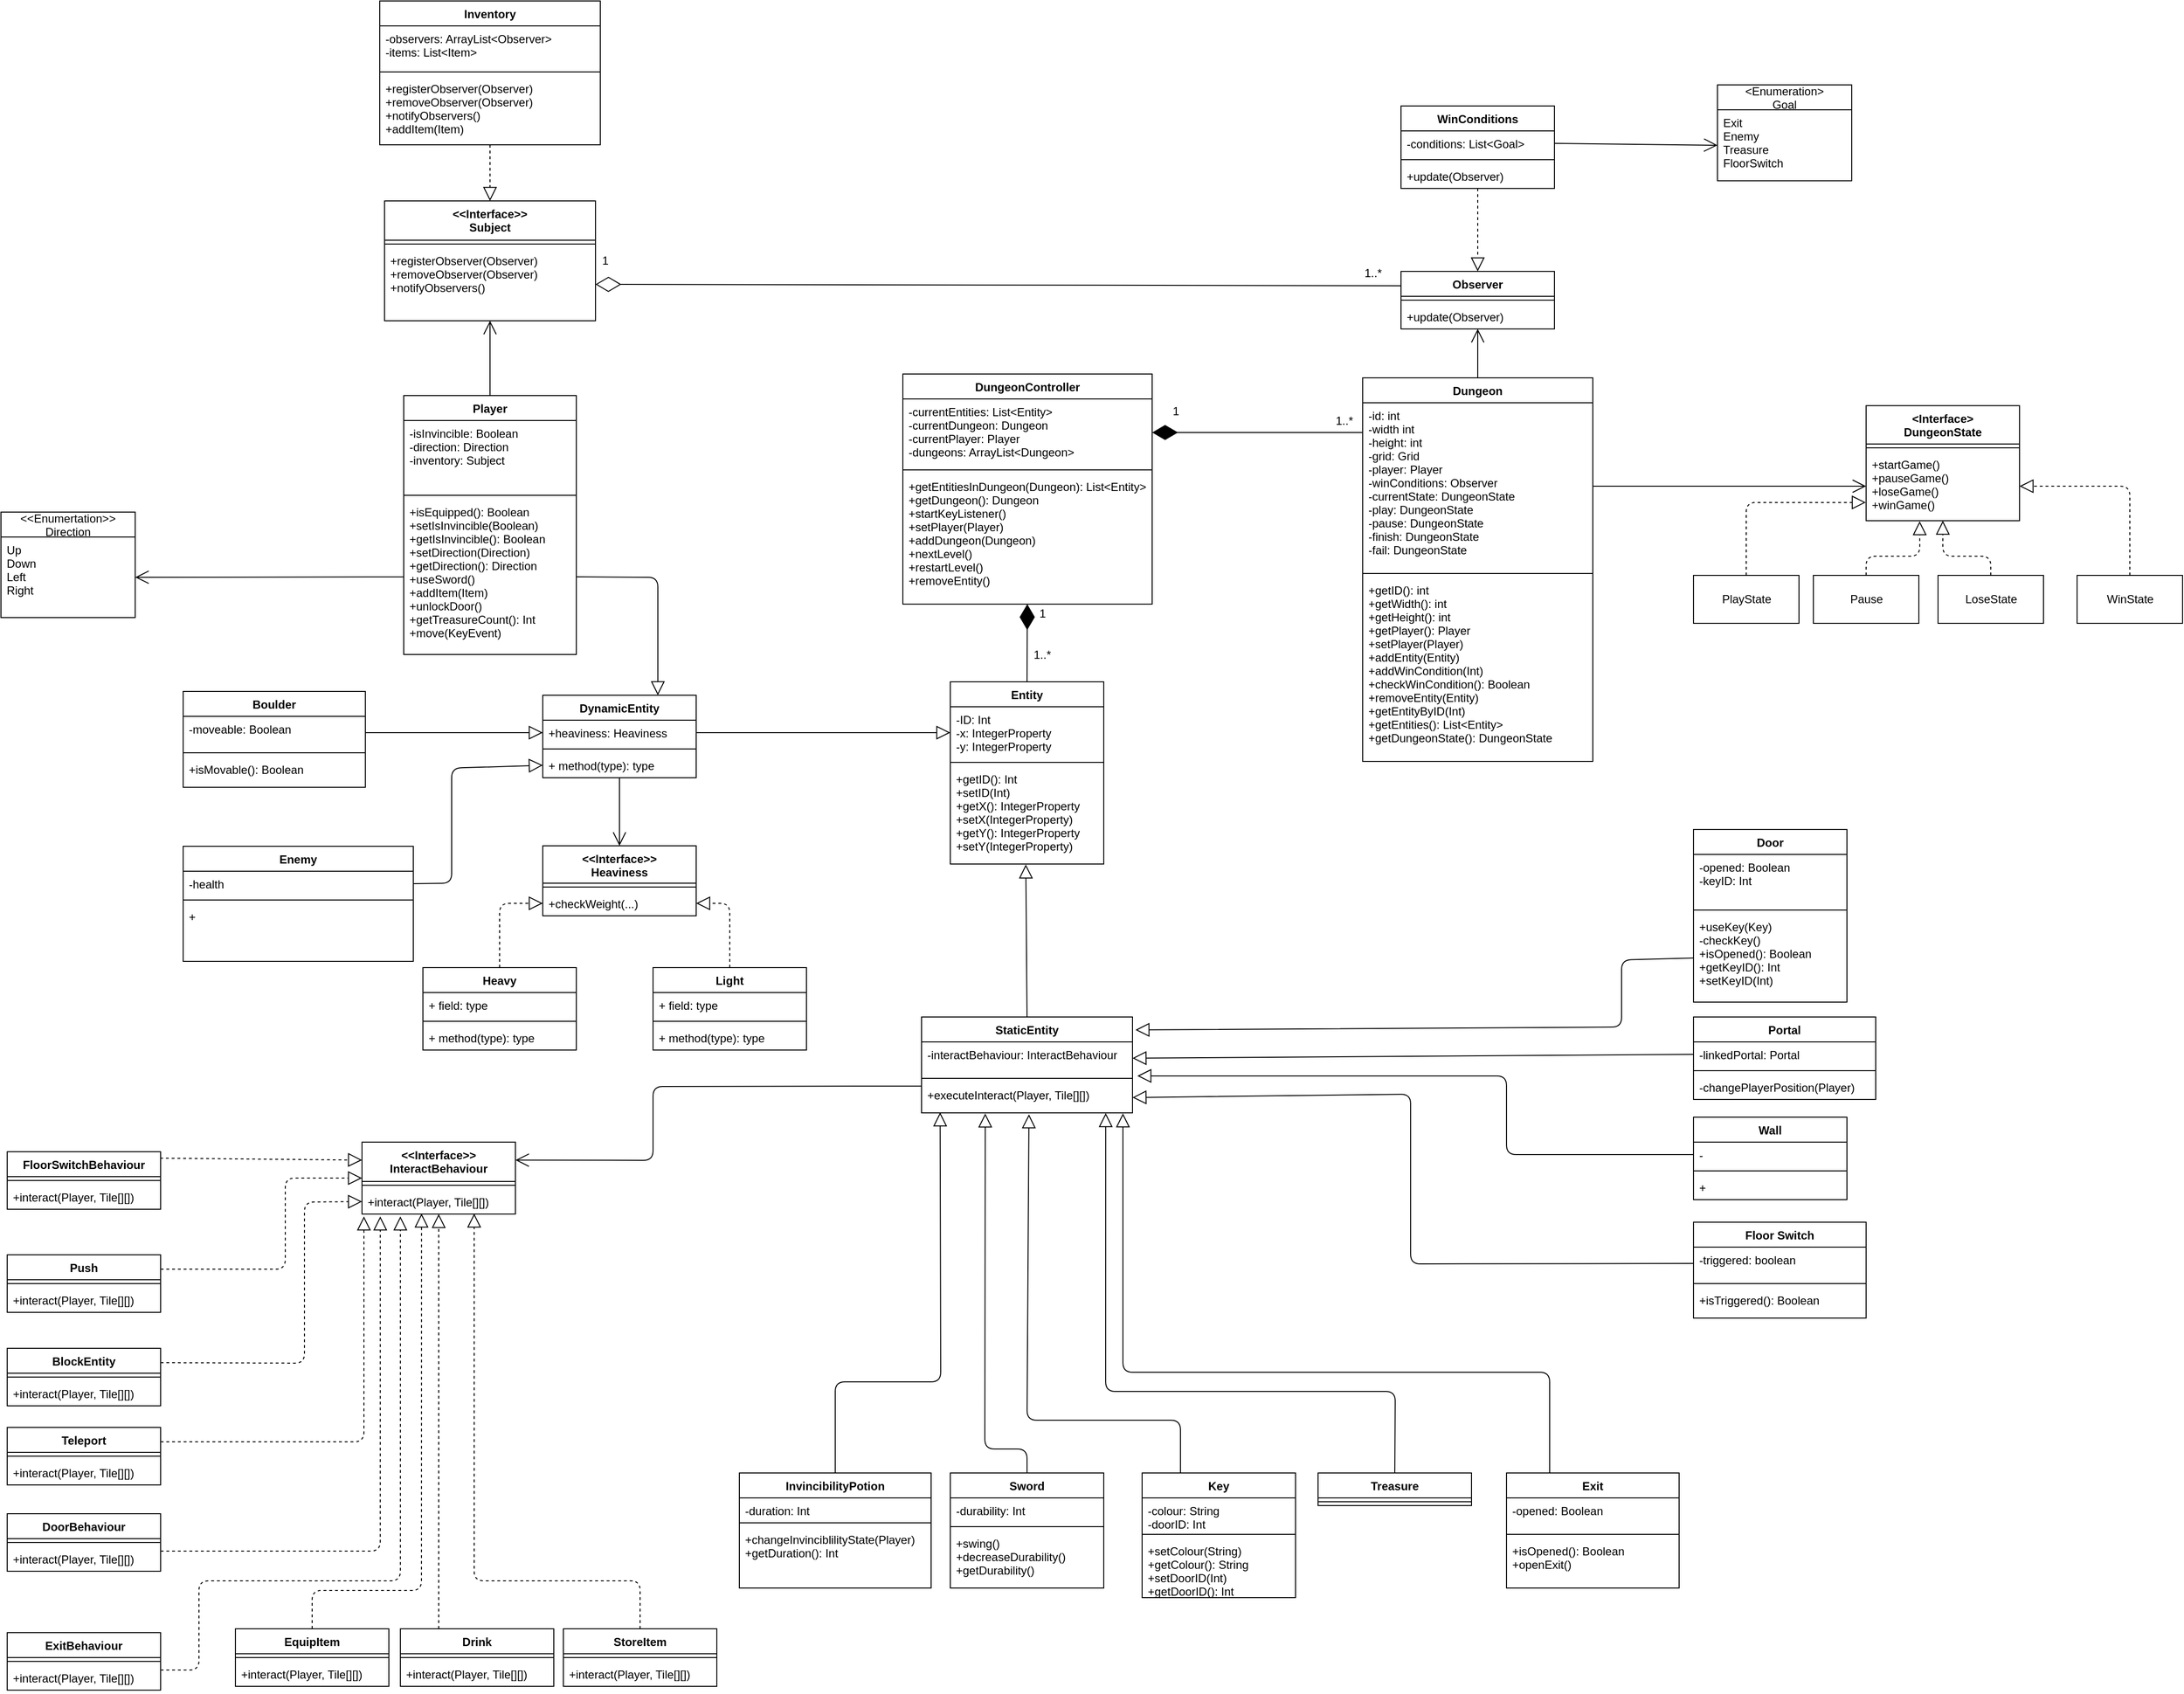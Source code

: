 <mxfile version="12.1.8" type="device" pages="1"><diagram id="uWrhySH0uCf39n04Tbi1" name="Page-1"><mxGraphModel dx="2011" dy="2168" grid="1" gridSize="10" guides="1" tooltips="1" connect="1" arrows="1" fold="1" page="1" pageScale="1" pageWidth="827" pageHeight="1169" math="0" shadow="0"><root><mxCell id="0"/><mxCell id="1" parent="0"/><mxCell id="eLOzq1Ff24Hjx43FI4jr-1" value="DungeonController" style="swimlane;fontStyle=1;align=center;verticalAlign=top;childLayout=stackLayout;horizontal=1;startSize=26;horizontalStack=0;resizeParent=1;resizeParentMax=0;resizeLast=0;collapsible=1;marginBottom=0;" parent="1" vertex="1"><mxGeometry x="1020.5" y="-661" width="260" height="240" as="geometry"/></mxCell><mxCell id="eLOzq1Ff24Hjx43FI4jr-2" value="-currentEntities: List&lt;Entity&gt;&#10;-currentDungeon: Dungeon&#10;-currentPlayer: Player&#10;-dungeons: ArrayList&lt;Dungeon&gt;" style="text;strokeColor=none;fillColor=none;align=left;verticalAlign=top;spacingLeft=4;spacingRight=4;overflow=hidden;rotatable=0;points=[[0,0.5],[1,0.5]];portConstraint=eastwest;" parent="eLOzq1Ff24Hjx43FI4jr-1" vertex="1"><mxGeometry y="26" width="260" height="70" as="geometry"/></mxCell><mxCell id="eLOzq1Ff24Hjx43FI4jr-3" value="" style="line;strokeWidth=1;fillColor=none;align=left;verticalAlign=middle;spacingTop=-1;spacingLeft=3;spacingRight=3;rotatable=0;labelPosition=right;points=[];portConstraint=eastwest;" parent="eLOzq1Ff24Hjx43FI4jr-1" vertex="1"><mxGeometry y="96" width="260" height="8" as="geometry"/></mxCell><mxCell id="eLOzq1Ff24Hjx43FI4jr-4" value="+getEntitiesInDungeon(Dungeon): List&lt;Entity&gt;&#10;+getDungeon(): Dungeon&#10;+startKeyListener()&#10;+setPlayer(Player)&#10;+addDungeon(Dungeon)&#10;+nextLevel()&#10;+restartLevel()&#10;+removeEntity()&#10;" style="text;strokeColor=none;fillColor=none;align=left;verticalAlign=top;spacingLeft=4;spacingRight=4;overflow=hidden;rotatable=0;points=[[0,0.5],[1,0.5]];portConstraint=eastwest;" parent="eLOzq1Ff24Hjx43FI4jr-1" vertex="1"><mxGeometry y="104" width="260" height="136" as="geometry"/></mxCell><mxCell id="eLOzq1Ff24Hjx43FI4jr-5" value="StaticEntity" style="swimlane;fontStyle=1;align=center;verticalAlign=top;childLayout=stackLayout;horizontal=1;startSize=26;horizontalStack=0;resizeParent=1;resizeParentMax=0;resizeLast=0;collapsible=1;marginBottom=0;" parent="1" vertex="1"><mxGeometry x="1040" y="9.5" width="220" height="100" as="geometry"/></mxCell><mxCell id="eLOzq1Ff24Hjx43FI4jr-6" value="-interactBehaviour: InteractBehaviour" style="text;strokeColor=none;fillColor=none;align=left;verticalAlign=top;spacingLeft=4;spacingRight=4;overflow=hidden;rotatable=0;points=[[0,0.5],[1,0.5]];portConstraint=eastwest;" parent="eLOzq1Ff24Hjx43FI4jr-5" vertex="1"><mxGeometry y="26" width="220" height="34" as="geometry"/></mxCell><mxCell id="eLOzq1Ff24Hjx43FI4jr-7" value="" style="line;strokeWidth=1;fillColor=none;align=left;verticalAlign=middle;spacingTop=-1;spacingLeft=3;spacingRight=3;rotatable=0;labelPosition=right;points=[];portConstraint=eastwest;" parent="eLOzq1Ff24Hjx43FI4jr-5" vertex="1"><mxGeometry y="60" width="220" height="8" as="geometry"/></mxCell><mxCell id="eLOzq1Ff24Hjx43FI4jr-8" value="+executeInteract(Player, Tile[][])" style="text;strokeColor=none;fillColor=none;align=left;verticalAlign=top;spacingLeft=4;spacingRight=4;overflow=hidden;rotatable=0;points=[[0,0.5],[1,0.5]];portConstraint=eastwest;" parent="eLOzq1Ff24Hjx43FI4jr-5" vertex="1"><mxGeometry y="68" width="220" height="32" as="geometry"/></mxCell><mxCell id="eLOzq1Ff24Hjx43FI4jr-9" value="Dungeon" style="swimlane;fontStyle=1;align=center;verticalAlign=top;childLayout=stackLayout;horizontal=1;startSize=26;horizontalStack=0;resizeParent=1;resizeParentMax=0;resizeLast=0;collapsible=1;marginBottom=0;" parent="1" vertex="1"><mxGeometry x="1500" y="-657" width="240" height="400" as="geometry"/></mxCell><mxCell id="eLOzq1Ff24Hjx43FI4jr-10" value="-id: int&#10;-width int&#10;-height: int&#10;-grid: Grid&#10;-player: Player&#10;-winConditions: Observer&#10;-currentState: DungeonState&#10;-play: DungeonState&#10;-pause: DungeonState&#10;-finish: DungeonState&#10;-fail: DungeonState" style="text;strokeColor=none;fillColor=none;align=left;verticalAlign=top;spacingLeft=4;spacingRight=4;overflow=hidden;rotatable=0;points=[[0,0.5],[1,0.5]];portConstraint=eastwest;" parent="eLOzq1Ff24Hjx43FI4jr-9" vertex="1"><mxGeometry y="26" width="240" height="174" as="geometry"/></mxCell><mxCell id="eLOzq1Ff24Hjx43FI4jr-11" value="" style="line;strokeWidth=1;fillColor=none;align=left;verticalAlign=middle;spacingTop=-1;spacingLeft=3;spacingRight=3;rotatable=0;labelPosition=right;points=[];portConstraint=eastwest;" parent="eLOzq1Ff24Hjx43FI4jr-9" vertex="1"><mxGeometry y="200" width="240" height="8" as="geometry"/></mxCell><mxCell id="eLOzq1Ff24Hjx43FI4jr-12" value="+getID(): int&#10;+getWidth(): int&#10;+getHeight(): int&#10;+getPlayer(): Player&#10;+setPlayer(Player)&#10;+addEntity(Entity)&#10;+addWinCondition(Int)&#10;+checkWinCondition(): Boolean&#10;+removeEntity(Entity)&#10;+getEntityByID(Int)&#10;+getEntities(): List&lt;Entity&gt;&#10;+getDungeonState(): DungeonState&#10;" style="text;strokeColor=none;fillColor=none;align=left;verticalAlign=top;spacingLeft=4;spacingRight=4;overflow=hidden;rotatable=0;points=[[0,0.5],[1,0.5]];portConstraint=eastwest;" parent="eLOzq1Ff24Hjx43FI4jr-9" vertex="1"><mxGeometry y="208" width="240" height="192" as="geometry"/></mxCell><mxCell id="eLOzq1Ff24Hjx43FI4jr-17" value="Player" style="swimlane;fontStyle=1;align=center;verticalAlign=top;childLayout=stackLayout;horizontal=1;startSize=26;horizontalStack=0;resizeParent=1;resizeParentMax=0;resizeLast=0;collapsible=1;marginBottom=0;" parent="1" vertex="1"><mxGeometry x="500" y="-638.5" width="180" height="270" as="geometry"/></mxCell><mxCell id="eLOzq1Ff24Hjx43FI4jr-18" value="-isInvincible: Boolean&#10;-direction: Direction&#10;-inventory: Subject&#10;" style="text;strokeColor=none;fillColor=none;align=left;verticalAlign=top;spacingLeft=4;spacingRight=4;overflow=hidden;rotatable=0;points=[[0,0.5],[1,0.5]];portConstraint=eastwest;" parent="eLOzq1Ff24Hjx43FI4jr-17" vertex="1"><mxGeometry y="26" width="180" height="74" as="geometry"/></mxCell><mxCell id="eLOzq1Ff24Hjx43FI4jr-19" value="" style="line;strokeWidth=1;fillColor=none;align=left;verticalAlign=middle;spacingTop=-1;spacingLeft=3;spacingRight=3;rotatable=0;labelPosition=right;points=[];portConstraint=eastwest;" parent="eLOzq1Ff24Hjx43FI4jr-17" vertex="1"><mxGeometry y="100" width="180" height="8" as="geometry"/></mxCell><mxCell id="eLOzq1Ff24Hjx43FI4jr-20" value="+isEquipped(): Boolean&#10;+setIsInvincible(Boolean)&#10;+getIsInvincible(): Boolean&#10;+setDirection(Direction)&#10;+getDirection(): Direction&#10;+useSword()&#10;+addItem(Item)&#10;+unlockDoor()&#10;+getTreasureCount(): Int&#10;+move(KeyEvent)&#10;" style="text;strokeColor=none;fillColor=none;align=left;verticalAlign=top;spacingLeft=4;spacingRight=4;overflow=hidden;rotatable=0;points=[[0,0.5],[1,0.5]];portConstraint=eastwest;" parent="eLOzq1Ff24Hjx43FI4jr-17" vertex="1"><mxGeometry y="108" width="180" height="162" as="geometry"/></mxCell><mxCell id="eLOzq1Ff24Hjx43FI4jr-21" value="Enemy" style="swimlane;fontStyle=1;align=center;verticalAlign=top;childLayout=stackLayout;horizontal=1;startSize=26;horizontalStack=0;resizeParent=1;resizeParentMax=0;resizeLast=0;collapsible=1;marginBottom=0;" parent="1" vertex="1"><mxGeometry x="270" y="-168.5" width="240" height="120" as="geometry"/></mxCell><mxCell id="eLOzq1Ff24Hjx43FI4jr-22" value="-health" style="text;strokeColor=none;fillColor=none;align=left;verticalAlign=top;spacingLeft=4;spacingRight=4;overflow=hidden;rotatable=0;points=[[0,0.5],[1,0.5]];portConstraint=eastwest;" parent="eLOzq1Ff24Hjx43FI4jr-21" vertex="1"><mxGeometry y="26" width="240" height="26" as="geometry"/></mxCell><mxCell id="eLOzq1Ff24Hjx43FI4jr-23" value="" style="line;strokeWidth=1;fillColor=none;align=left;verticalAlign=middle;spacingTop=-1;spacingLeft=3;spacingRight=3;rotatable=0;labelPosition=right;points=[];portConstraint=eastwest;" parent="eLOzq1Ff24Hjx43FI4jr-21" vertex="1"><mxGeometry y="52" width="240" height="8" as="geometry"/></mxCell><mxCell id="eLOzq1Ff24Hjx43FI4jr-24" value="+" style="text;strokeColor=none;fillColor=none;align=left;verticalAlign=top;spacingLeft=4;spacingRight=4;overflow=hidden;rotatable=0;points=[[0,0.5],[1,0.5]];portConstraint=eastwest;" parent="eLOzq1Ff24Hjx43FI4jr-21" vertex="1"><mxGeometry y="60" width="240" height="60" as="geometry"/></mxCell><mxCell id="eLOzq1Ff24Hjx43FI4jr-29" value="Sword" style="swimlane;fontStyle=1;align=center;verticalAlign=top;childLayout=stackLayout;horizontal=1;startSize=26;horizontalStack=0;resizeParent=1;resizeParentMax=0;resizeLast=0;collapsible=1;marginBottom=0;" parent="1" vertex="1"><mxGeometry x="1070" y="485" width="160" height="120" as="geometry"/></mxCell><mxCell id="eLOzq1Ff24Hjx43FI4jr-30" value="-durability: Int&#10;" style="text;strokeColor=none;fillColor=none;align=left;verticalAlign=top;spacingLeft=4;spacingRight=4;overflow=hidden;rotatable=0;points=[[0,0.5],[1,0.5]];portConstraint=eastwest;" parent="eLOzq1Ff24Hjx43FI4jr-29" vertex="1"><mxGeometry y="26" width="160" height="26" as="geometry"/></mxCell><mxCell id="eLOzq1Ff24Hjx43FI4jr-31" value="" style="line;strokeWidth=1;fillColor=none;align=left;verticalAlign=middle;spacingTop=-1;spacingLeft=3;spacingRight=3;rotatable=0;labelPosition=right;points=[];portConstraint=eastwest;" parent="eLOzq1Ff24Hjx43FI4jr-29" vertex="1"><mxGeometry y="52" width="160" height="8" as="geometry"/></mxCell><mxCell id="eLOzq1Ff24Hjx43FI4jr-32" value="+swing()&#10;+decreaseDurability()&#10;+getDurability()" style="text;strokeColor=none;fillColor=none;align=left;verticalAlign=top;spacingLeft=4;spacingRight=4;overflow=hidden;rotatable=0;points=[[0,0.5],[1,0.5]];portConstraint=eastwest;" parent="eLOzq1Ff24Hjx43FI4jr-29" vertex="1"><mxGeometry y="60" width="160" height="60" as="geometry"/></mxCell><mxCell id="eLOzq1Ff24Hjx43FI4jr-33" value="Key" style="swimlane;fontStyle=1;align=center;verticalAlign=top;childLayout=stackLayout;horizontal=1;startSize=26;horizontalStack=0;resizeParent=1;resizeParentMax=0;resizeLast=0;collapsible=1;marginBottom=0;" parent="1" vertex="1"><mxGeometry x="1270" y="485" width="160" height="130" as="geometry"/></mxCell><mxCell id="eLOzq1Ff24Hjx43FI4jr-34" value="-colour: String&#10;-doorID: Int&#10;" style="text;strokeColor=none;fillColor=none;align=left;verticalAlign=top;spacingLeft=4;spacingRight=4;overflow=hidden;rotatable=0;points=[[0,0.5],[1,0.5]];portConstraint=eastwest;" parent="eLOzq1Ff24Hjx43FI4jr-33" vertex="1"><mxGeometry y="26" width="160" height="34" as="geometry"/></mxCell><mxCell id="eLOzq1Ff24Hjx43FI4jr-35" value="" style="line;strokeWidth=1;fillColor=none;align=left;verticalAlign=middle;spacingTop=-1;spacingLeft=3;spacingRight=3;rotatable=0;labelPosition=right;points=[];portConstraint=eastwest;" parent="eLOzq1Ff24Hjx43FI4jr-33" vertex="1"><mxGeometry y="60" width="160" height="8" as="geometry"/></mxCell><mxCell id="eLOzq1Ff24Hjx43FI4jr-36" value="+setColour(String)&#10;+getColour(): String&#10;+setDoorID(Int)&#10;+getDoorID(): Int&#10;" style="text;strokeColor=none;fillColor=none;align=left;verticalAlign=top;spacingLeft=4;spacingRight=4;overflow=hidden;rotatable=0;points=[[0,0.5],[1,0.5]];portConstraint=eastwest;" parent="eLOzq1Ff24Hjx43FI4jr-33" vertex="1"><mxGeometry y="68" width="160" height="62" as="geometry"/></mxCell><mxCell id="eLOzq1Ff24Hjx43FI4jr-37" value="Treasure" style="swimlane;fontStyle=1;align=center;verticalAlign=top;childLayout=stackLayout;horizontal=1;startSize=26;horizontalStack=0;resizeParent=1;resizeParentMax=0;resizeLast=0;collapsible=1;marginBottom=0;" parent="1" vertex="1"><mxGeometry x="1453.5" y="485" width="160" height="34" as="geometry"/></mxCell><mxCell id="eLOzq1Ff24Hjx43FI4jr-39" value="" style="line;strokeWidth=1;fillColor=none;align=left;verticalAlign=middle;spacingTop=-1;spacingLeft=3;spacingRight=3;rotatable=0;labelPosition=right;points=[];portConstraint=eastwest;" parent="eLOzq1Ff24Hjx43FI4jr-37" vertex="1"><mxGeometry y="26" width="160" height="8" as="geometry"/></mxCell><mxCell id="eLOzq1Ff24Hjx43FI4jr-41" value="InvincibilityPotion" style="swimlane;fontStyle=1;align=center;verticalAlign=top;childLayout=stackLayout;horizontal=1;startSize=26;horizontalStack=0;resizeParent=1;resizeParentMax=0;resizeLast=0;collapsible=1;marginBottom=0;" parent="1" vertex="1"><mxGeometry x="850" y="485" width="200" height="120" as="geometry"/></mxCell><mxCell id="eLOzq1Ff24Hjx43FI4jr-42" value="-duration: Int" style="text;strokeColor=none;fillColor=none;align=left;verticalAlign=top;spacingLeft=4;spacingRight=4;overflow=hidden;rotatable=0;points=[[0,0.5],[1,0.5]];portConstraint=eastwest;" parent="eLOzq1Ff24Hjx43FI4jr-41" vertex="1"><mxGeometry y="26" width="200" height="22" as="geometry"/></mxCell><mxCell id="eLOzq1Ff24Hjx43FI4jr-43" value="" style="line;strokeWidth=1;fillColor=none;align=left;verticalAlign=middle;spacingTop=-1;spacingLeft=3;spacingRight=3;rotatable=0;labelPosition=right;points=[];portConstraint=eastwest;" parent="eLOzq1Ff24Hjx43FI4jr-41" vertex="1"><mxGeometry y="48" width="200" height="8" as="geometry"/></mxCell><mxCell id="eLOzq1Ff24Hjx43FI4jr-44" value="+changeInvinciblilityState(Player)&#10;+getDuration(): Int" style="text;strokeColor=none;fillColor=none;align=left;verticalAlign=top;spacingLeft=4;spacingRight=4;overflow=hidden;rotatable=0;points=[[0,0.5],[1,0.5]];portConstraint=eastwest;" parent="eLOzq1Ff24Hjx43FI4jr-41" vertex="1"><mxGeometry y="56" width="200" height="64" as="geometry"/></mxCell><mxCell id="eLOzq1Ff24Hjx43FI4jr-53" value="Floor Switch" style="swimlane;fontStyle=1;align=center;verticalAlign=top;childLayout=stackLayout;horizontal=1;startSize=26;horizontalStack=0;resizeParent=1;resizeParentMax=0;resizeLast=0;collapsible=1;marginBottom=0;" parent="1" vertex="1"><mxGeometry x="1845" y="223.5" width="180" height="100" as="geometry"/></mxCell><mxCell id="eLOzq1Ff24Hjx43FI4jr-54" value="-triggered: boolean" style="text;strokeColor=none;fillColor=none;align=left;verticalAlign=top;spacingLeft=4;spacingRight=4;overflow=hidden;rotatable=0;points=[[0,0.5],[1,0.5]];portConstraint=eastwest;" parent="eLOzq1Ff24Hjx43FI4jr-53" vertex="1"><mxGeometry y="26" width="180" height="34" as="geometry"/></mxCell><mxCell id="eLOzq1Ff24Hjx43FI4jr-55" value="" style="line;strokeWidth=1;fillColor=none;align=left;verticalAlign=middle;spacingTop=-1;spacingLeft=3;spacingRight=3;rotatable=0;labelPosition=right;points=[];portConstraint=eastwest;" parent="eLOzq1Ff24Hjx43FI4jr-53" vertex="1"><mxGeometry y="60" width="180" height="8" as="geometry"/></mxCell><mxCell id="eLOzq1Ff24Hjx43FI4jr-56" value="+isTriggered(): Boolean" style="text;strokeColor=none;fillColor=none;align=left;verticalAlign=top;spacingLeft=4;spacingRight=4;overflow=hidden;rotatable=0;points=[[0,0.5],[1,0.5]];portConstraint=eastwest;" parent="eLOzq1Ff24Hjx43FI4jr-53" vertex="1"><mxGeometry y="68" width="180" height="32" as="geometry"/></mxCell><mxCell id="eLOzq1Ff24Hjx43FI4jr-59" value="" style="endArrow=block;endFill=0;endSize=12;html=1;entryX=0;entryY=0.5;entryDx=0;entryDy=0;exitX=1;exitY=0.5;exitDx=0;exitDy=0;" parent="1" source="FfzGzDz-NHhebI6bbQ7V-56" target="FfzGzDz-NHhebI6bbQ7V-60" edge="1"><mxGeometry width="160" relative="1" as="geometry"><mxPoint x="700" y="-77" as="sourcePoint"/><mxPoint x="649.03" y="458" as="targetPoint"/></mxGeometry></mxCell><mxCell id="eLOzq1Ff24Hjx43FI4jr-60" value="" style="endArrow=block;endFill=0;endSize=12;html=1;exitX=0.5;exitY=0;exitDx=0;exitDy=0;entryX=0.302;entryY=1.021;entryDx=0;entryDy=0;entryPerimeter=0;" parent="1" source="eLOzq1Ff24Hjx43FI4jr-29" target="eLOzq1Ff24Hjx43FI4jr-8" edge="1"><mxGeometry width="160" relative="1" as="geometry"><mxPoint x="994.5" y="425" as="sourcePoint"/><mxPoint x="1180" y="109" as="targetPoint"/><Array as="points"><mxPoint x="1150" y="460"/><mxPoint x="1106" y="460"/></Array></mxGeometry></mxCell><mxCell id="eLOzq1Ff24Hjx43FI4jr-61" value="" style="endArrow=block;endFill=0;endSize=12;html=1;exitX=0.25;exitY=0;exitDx=0;exitDy=0;" parent="1" source="eLOzq1Ff24Hjx43FI4jr-33" edge="1"><mxGeometry width="160" relative="1" as="geometry"><mxPoint x="1320" y="432" as="sourcePoint"/><mxPoint x="1152" y="111" as="targetPoint"/><Array as="points"><mxPoint x="1310" y="430"/><mxPoint x="1150" y="430"/></Array></mxGeometry></mxCell><mxCell id="eLOzq1Ff24Hjx43FI4jr-62" value="" style="endArrow=block;endFill=0;endSize=12;html=1;exitX=0.5;exitY=0;exitDx=0;exitDy=0;entryX=0.873;entryY=1.009;entryDx=0;entryDy=0;entryPerimeter=0;" parent="1" source="eLOzq1Ff24Hjx43FI4jr-37" target="eLOzq1Ff24Hjx43FI4jr-8" edge="1"><mxGeometry width="160" relative="1" as="geometry"><mxPoint x="1518" y="392" as="sourcePoint"/><mxPoint x="1290" y="330" as="targetPoint"/><Array as="points"><mxPoint x="1534" y="400"/><mxPoint x="1232" y="400"/></Array></mxGeometry></mxCell><mxCell id="eLOzq1Ff24Hjx43FI4jr-63" value="" style="endArrow=block;endFill=0;endSize=12;html=1;exitX=0.5;exitY=0;exitDx=0;exitDy=0;entryX=0.088;entryY=0.984;entryDx=0;entryDy=0;entryPerimeter=0;" parent="1" source="eLOzq1Ff24Hjx43FI4jr-41" target="eLOzq1Ff24Hjx43FI4jr-8" edge="1"><mxGeometry width="160" relative="1" as="geometry"><mxPoint x="1218" y="582" as="sourcePoint"/><mxPoint x="1060" y="330" as="targetPoint"/><Array as="points"><mxPoint x="950" y="390"/><mxPoint x="1060" y="390"/></Array></mxGeometry></mxCell><mxCell id="eLOzq1Ff24Hjx43FI4jr-65" value="" style="endArrow=block;endFill=0;endSize=12;html=1;exitX=0;exitY=0.5;exitDx=0;exitDy=0;entryX=1;entryY=0.5;entryDx=0;entryDy=0;" parent="1" source="eLOzq1Ff24Hjx43FI4jr-54" target="eLOzq1Ff24Hjx43FI4jr-8" edge="1"><mxGeometry width="160" relative="1" as="geometry"><mxPoint x="1870" y="536" as="sourcePoint"/><mxPoint x="1920.287" y="80" as="targetPoint"/><Array as="points"><mxPoint x="1550" y="267"/><mxPoint x="1550" y="90"/></Array></mxGeometry></mxCell><mxCell id="eLOzq1Ff24Hjx43FI4jr-69" value="" style="endArrow=diamondThin;endFill=1;endSize=24;html=1;exitX=0.5;exitY=0;exitDx=0;exitDy=0;" parent="1" source="FfzGzDz-NHhebI6bbQ7V-59" target="eLOzq1Ff24Hjx43FI4jr-4" edge="1"><mxGeometry width="160" relative="1" as="geometry"><mxPoint x="1120" y="-114" as="sourcePoint"/><mxPoint x="1110" y="-110" as="targetPoint"/></mxGeometry></mxCell><mxCell id="eLOzq1Ff24Hjx43FI4jr-70" value="" style="endArrow=diamondThin;endFill=1;endSize=24;html=1;entryX=1;entryY=0.5;entryDx=0;entryDy=0;exitX=0;exitY=0.178;exitDx=0;exitDy=0;exitPerimeter=0;" parent="1" source="eLOzq1Ff24Hjx43FI4jr-10" target="eLOzq1Ff24Hjx43FI4jr-2" edge="1"><mxGeometry width="160" relative="1" as="geometry"><mxPoint x="1281" y="-120" as="sourcePoint"/><mxPoint x="1298.57" y="-214" as="targetPoint"/></mxGeometry></mxCell><mxCell id="eLOzq1Ff24Hjx43FI4jr-72" value="Wall" style="swimlane;fontStyle=1;align=center;verticalAlign=top;childLayout=stackLayout;horizontal=1;startSize=26;horizontalStack=0;resizeParent=1;resizeParentMax=0;resizeLast=0;collapsible=1;marginBottom=0;" parent="1" vertex="1"><mxGeometry x="1845" y="114" width="160" height="86" as="geometry"/></mxCell><mxCell id="eLOzq1Ff24Hjx43FI4jr-73" value="-" style="text;strokeColor=none;fillColor=none;align=left;verticalAlign=top;spacingLeft=4;spacingRight=4;overflow=hidden;rotatable=0;points=[[0,0.5],[1,0.5]];portConstraint=eastwest;" parent="eLOzq1Ff24Hjx43FI4jr-72" vertex="1"><mxGeometry y="26" width="160" height="26" as="geometry"/></mxCell><mxCell id="eLOzq1Ff24Hjx43FI4jr-74" value="" style="line;strokeWidth=1;fillColor=none;align=left;verticalAlign=middle;spacingTop=-1;spacingLeft=3;spacingRight=3;rotatable=0;labelPosition=right;points=[];portConstraint=eastwest;" parent="eLOzq1Ff24Hjx43FI4jr-72" vertex="1"><mxGeometry y="52" width="160" height="8" as="geometry"/></mxCell><mxCell id="eLOzq1Ff24Hjx43FI4jr-75" value="+" style="text;strokeColor=none;fillColor=none;align=left;verticalAlign=top;spacingLeft=4;spacingRight=4;overflow=hidden;rotatable=0;points=[[0,0.5],[1,0.5]];portConstraint=eastwest;" parent="eLOzq1Ff24Hjx43FI4jr-72" vertex="1"><mxGeometry y="60" width="160" height="26" as="geometry"/></mxCell><mxCell id="eLOzq1Ff24Hjx43FI4jr-76" value="Portal" style="swimlane;fontStyle=1;align=center;verticalAlign=top;childLayout=stackLayout;horizontal=1;startSize=26;horizontalStack=0;resizeParent=1;resizeParentMax=0;resizeLast=0;collapsible=1;marginBottom=0;" parent="1" vertex="1"><mxGeometry x="1845" y="9.5" width="190" height="86" as="geometry"/></mxCell><mxCell id="eLOzq1Ff24Hjx43FI4jr-77" value="-linkedPortal: Portal&#10;" style="text;strokeColor=none;fillColor=none;align=left;verticalAlign=top;spacingLeft=4;spacingRight=4;overflow=hidden;rotatable=0;points=[[0,0.5],[1,0.5]];portConstraint=eastwest;" parent="eLOzq1Ff24Hjx43FI4jr-76" vertex="1"><mxGeometry y="26" width="190" height="26" as="geometry"/></mxCell><mxCell id="eLOzq1Ff24Hjx43FI4jr-78" value="" style="line;strokeWidth=1;fillColor=none;align=left;verticalAlign=middle;spacingTop=-1;spacingLeft=3;spacingRight=3;rotatable=0;labelPosition=right;points=[];portConstraint=eastwest;" parent="eLOzq1Ff24Hjx43FI4jr-76" vertex="1"><mxGeometry y="52" width="190" height="8" as="geometry"/></mxCell><mxCell id="eLOzq1Ff24Hjx43FI4jr-79" value="-changePlayerPosition(Player)" style="text;strokeColor=none;fillColor=none;align=left;verticalAlign=top;spacingLeft=4;spacingRight=4;overflow=hidden;rotatable=0;points=[[0,0.5],[1,0.5]];portConstraint=eastwest;" parent="eLOzq1Ff24Hjx43FI4jr-76" vertex="1"><mxGeometry y="60" width="190" height="26" as="geometry"/></mxCell><mxCell id="eLOzq1Ff24Hjx43FI4jr-80" value="Door" style="swimlane;fontStyle=1;align=center;verticalAlign=top;childLayout=stackLayout;horizontal=1;startSize=26;horizontalStack=0;resizeParent=1;resizeParentMax=0;resizeLast=0;collapsible=1;marginBottom=0;" parent="1" vertex="1"><mxGeometry x="1845" y="-186" width="160" height="180" as="geometry"/></mxCell><mxCell id="eLOzq1Ff24Hjx43FI4jr-81" value="-opened: Boolean&#10;-keyID: Int" style="text;strokeColor=none;fillColor=none;align=left;verticalAlign=top;spacingLeft=4;spacingRight=4;overflow=hidden;rotatable=0;points=[[0,0.5],[1,0.5]];portConstraint=eastwest;" parent="eLOzq1Ff24Hjx43FI4jr-80" vertex="1"><mxGeometry y="26" width="160" height="54" as="geometry"/></mxCell><mxCell id="eLOzq1Ff24Hjx43FI4jr-82" value="" style="line;strokeWidth=1;fillColor=none;align=left;verticalAlign=middle;spacingTop=-1;spacingLeft=3;spacingRight=3;rotatable=0;labelPosition=right;points=[];portConstraint=eastwest;" parent="eLOzq1Ff24Hjx43FI4jr-80" vertex="1"><mxGeometry y="80" width="160" height="8" as="geometry"/></mxCell><mxCell id="eLOzq1Ff24Hjx43FI4jr-83" value="+useKey(Key)&#10;-checkKey()&#10;+isOpened(): Boolean&#10;+getKeyID(): Int&#10;+setKeyID(Int)" style="text;strokeColor=none;fillColor=none;align=left;verticalAlign=top;spacingLeft=4;spacingRight=4;overflow=hidden;rotatable=0;points=[[0,0.5],[1,0.5]];portConstraint=eastwest;" parent="eLOzq1Ff24Hjx43FI4jr-80" vertex="1"><mxGeometry y="88" width="160" height="92" as="geometry"/></mxCell><mxCell id="eLOzq1Ff24Hjx43FI4jr-84" value="Exit" style="swimlane;fontStyle=1;align=center;verticalAlign=top;childLayout=stackLayout;horizontal=1;startSize=26;horizontalStack=0;resizeParent=1;resizeParentMax=0;resizeLast=0;collapsible=1;marginBottom=0;" parent="1" vertex="1"><mxGeometry x="1650" y="485" width="180" height="120" as="geometry"/></mxCell><mxCell id="eLOzq1Ff24Hjx43FI4jr-85" value="-opened: Boolean" style="text;strokeColor=none;fillColor=none;align=left;verticalAlign=top;spacingLeft=4;spacingRight=4;overflow=hidden;rotatable=0;points=[[0,0.5],[1,0.5]];portConstraint=eastwest;" parent="eLOzq1Ff24Hjx43FI4jr-84" vertex="1"><mxGeometry y="26" width="180" height="34" as="geometry"/></mxCell><mxCell id="eLOzq1Ff24Hjx43FI4jr-86" value="" style="line;strokeWidth=1;fillColor=none;align=left;verticalAlign=middle;spacingTop=-1;spacingLeft=3;spacingRight=3;rotatable=0;labelPosition=right;points=[];portConstraint=eastwest;" parent="eLOzq1Ff24Hjx43FI4jr-84" vertex="1"><mxGeometry y="60" width="180" height="8" as="geometry"/></mxCell><mxCell id="eLOzq1Ff24Hjx43FI4jr-87" value="+isOpened(): Boolean&#10;+openExit()" style="text;strokeColor=none;fillColor=none;align=left;verticalAlign=top;spacingLeft=4;spacingRight=4;overflow=hidden;rotatable=0;points=[[0,0.5],[1,0.5]];portConstraint=eastwest;" parent="eLOzq1Ff24Hjx43FI4jr-84" vertex="1"><mxGeometry y="68" width="180" height="52" as="geometry"/></mxCell><mxCell id="eLOzq1Ff24Hjx43FI4jr-88" value="" style="endArrow=block;endFill=0;endSize=12;html=1;exitX=0;exitY=0.5;exitDx=0;exitDy=0;entryX=1.023;entryY=1.044;entryDx=0;entryDy=0;entryPerimeter=0;" parent="1" source="eLOzq1Ff24Hjx43FI4jr-73" target="eLOzq1Ff24Hjx43FI4jr-6" edge="1"><mxGeometry width="160" relative="1" as="geometry"><mxPoint x="1890" y="520" as="sourcePoint"/><mxPoint x="1968.443" y="80" as="targetPoint"/><Array as="points"><mxPoint x="1650" y="153"/><mxPoint x="1650" y="71"/></Array></mxGeometry></mxCell><mxCell id="eLOzq1Ff24Hjx43FI4jr-89" value="" style="endArrow=block;endFill=0;endSize=12;html=1;exitX=0;exitY=0.5;exitDx=0;exitDy=0;entryX=1;entryY=0.5;entryDx=0;entryDy=0;" parent="1" source="eLOzq1Ff24Hjx43FI4jr-77" target="eLOzq1Ff24Hjx43FI4jr-6" edge="1"><mxGeometry width="160" relative="1" as="geometry"><mxPoint x="2320" y="500" as="sourcePoint"/><mxPoint x="2041.26" y="80.65" as="targetPoint"/><Array as="points"/></mxGeometry></mxCell><mxCell id="eLOzq1Ff24Hjx43FI4jr-90" value="" style="endArrow=block;endFill=0;endSize=12;html=1;exitX=0;exitY=0.5;exitDx=0;exitDy=0;entryX=1.014;entryY=0.135;entryDx=0;entryDy=0;entryPerimeter=0;" parent="1" source="eLOzq1Ff24Hjx43FI4jr-83" target="eLOzq1Ff24Hjx43FI4jr-5" edge="1"><mxGeometry width="160" relative="1" as="geometry"><mxPoint x="2334" y="424" as="sourcePoint"/><mxPoint x="2080" y="55" as="targetPoint"/><Array as="points"><mxPoint x="1770" y="-50"/><mxPoint x="1770" y="20"/></Array></mxGeometry></mxCell><mxCell id="eLOzq1Ff24Hjx43FI4jr-91" value="" style="endArrow=block;endFill=0;endSize=12;html=1;exitX=0.25;exitY=0;exitDx=0;exitDy=0;" parent="1" source="eLOzq1Ff24Hjx43FI4jr-84" edge="1"><mxGeometry width="160" relative="1" as="geometry"><mxPoint x="2208.5" y="347" as="sourcePoint"/><mxPoint x="1250" y="110" as="targetPoint"/><Array as="points"><mxPoint x="1695" y="380"/><mxPoint x="1250" y="380"/></Array></mxGeometry></mxCell><mxCell id="eLOzq1Ff24Hjx43FI4jr-108" value="&lt;Enumeration&gt;&#10;Goal" style="swimlane;fontStyle=0;childLayout=stackLayout;horizontal=1;startSize=26;fillColor=none;horizontalStack=0;resizeParent=1;resizeParentMax=0;resizeLast=0;collapsible=1;marginBottom=0;" parent="1" vertex="1"><mxGeometry x="1870" y="-962.5" width="140" height="100" as="geometry"/></mxCell><mxCell id="eLOzq1Ff24Hjx43FI4jr-109" value="Exit&#10;Enemy&#10;Treasure&#10;FloorSwitch&#10;" style="text;strokeColor=none;fillColor=none;align=left;verticalAlign=top;spacingLeft=4;spacingRight=4;overflow=hidden;rotatable=0;points=[[0,0.5],[1,0.5]];portConstraint=eastwest;" parent="eLOzq1Ff24Hjx43FI4jr-108" vertex="1"><mxGeometry y="26" width="140" height="74" as="geometry"/></mxCell><mxCell id="eLOzq1Ff24Hjx43FI4jr-146" value="&lt;&lt;Enumertation&gt;&gt;&#10;Direction" style="swimlane;fontStyle=0;childLayout=stackLayout;horizontal=1;startSize=26;fillColor=none;horizontalStack=0;resizeParent=1;resizeParentMax=0;resizeLast=0;collapsible=1;marginBottom=0;" parent="1" vertex="1"><mxGeometry x="80" y="-517" width="140" height="110" as="geometry"/></mxCell><mxCell id="eLOzq1Ff24Hjx43FI4jr-148" value="Up&#10;Down&#10;Left&#10;Right" style="text;strokeColor=none;fillColor=none;align=left;verticalAlign=top;spacingLeft=4;spacingRight=4;overflow=hidden;rotatable=0;points=[[0,0.5],[1,0.5]];portConstraint=eastwest;" parent="eLOzq1Ff24Hjx43FI4jr-146" vertex="1"><mxGeometry y="26" width="140" height="84" as="geometry"/></mxCell><mxCell id="eLOzq1Ff24Hjx43FI4jr-155" value="" style="endArrow=open;endFill=1;endSize=12;html=1;exitX=1;exitY=0.5;exitDx=0;exitDy=0;entryX=0;entryY=0.5;entryDx=0;entryDy=0;" parent="1" source="eLOzq1Ff24Hjx43FI4jr-10" target="eLOzq1Ff24Hjx43FI4jr-159" edge="1"><mxGeometry width="160" relative="1" as="geometry"><mxPoint x="1910" y="-331" as="sourcePoint"/><mxPoint x="1975" y="-426.0" as="targetPoint"/></mxGeometry></mxCell><mxCell id="eLOzq1Ff24Hjx43FI4jr-156" value="&lt;Interface&gt;&#10;DungeonState" style="swimlane;fontStyle=1;align=center;verticalAlign=top;childLayout=stackLayout;horizontal=1;startSize=40;horizontalStack=0;resizeParent=1;resizeParentMax=0;resizeLast=0;collapsible=1;marginBottom=0;" parent="1" vertex="1"><mxGeometry x="2025" y="-628" width="160" height="120" as="geometry"/></mxCell><mxCell id="eLOzq1Ff24Hjx43FI4jr-158" value="" style="line;strokeWidth=1;fillColor=none;align=left;verticalAlign=middle;spacingTop=-1;spacingLeft=3;spacingRight=3;rotatable=0;labelPosition=right;points=[];portConstraint=eastwest;" parent="eLOzq1Ff24Hjx43FI4jr-156" vertex="1"><mxGeometry y="40" width="160" height="8" as="geometry"/></mxCell><mxCell id="eLOzq1Ff24Hjx43FI4jr-159" value="+startGame()&#10;+pauseGame()&#10;+loseGame()&#10;+winGame()" style="text;strokeColor=none;fillColor=none;align=left;verticalAlign=top;spacingLeft=4;spacingRight=4;overflow=hidden;rotatable=0;points=[[0,0.5],[1,0.5]];portConstraint=eastwest;" parent="eLOzq1Ff24Hjx43FI4jr-156" vertex="1"><mxGeometry y="48" width="160" height="72" as="geometry"/></mxCell><mxCell id="eLOzq1Ff24Hjx43FI4jr-161" value="PlayState" style="html=1;" parent="1" vertex="1"><mxGeometry x="1845" y="-451" width="110" height="50" as="geometry"/></mxCell><mxCell id="eLOzq1Ff24Hjx43FI4jr-162" value="Pause" style="html=1;" parent="1" vertex="1"><mxGeometry x="1970" y="-451" width="110" height="50" as="geometry"/></mxCell><mxCell id="eLOzq1Ff24Hjx43FI4jr-163" value="LoseState" style="html=1;" parent="1" vertex="1"><mxGeometry x="2100" y="-451" width="110" height="50" as="geometry"/></mxCell><mxCell id="eLOzq1Ff24Hjx43FI4jr-164" value="WinState" style="html=1;" parent="1" vertex="1"><mxGeometry x="2245" y="-451" width="110" height="50" as="geometry"/></mxCell><mxCell id="eLOzq1Ff24Hjx43FI4jr-165" value="" style="endArrow=block;endFill=0;endSize=12;html=1;entryX=0.349;entryY=1.007;entryDx=0;entryDy=0;entryPerimeter=0;exitX=0.5;exitY=0;exitDx=0;exitDy=0;dashed=1;" parent="1" source="eLOzq1Ff24Hjx43FI4jr-162" target="eLOzq1Ff24Hjx43FI4jr-159" edge="1"><mxGeometry width="160" relative="1" as="geometry"><mxPoint x="1955" y="-311" as="sourcePoint"/><mxPoint x="2115" y="-311" as="targetPoint"/><Array as="points"><mxPoint x="2025" y="-471"/><mxPoint x="2081" y="-471"/></Array></mxGeometry></mxCell><mxCell id="eLOzq1Ff24Hjx43FI4jr-166" value="" style="endArrow=block;endFill=0;endSize=12;html=1;exitX=0.5;exitY=0;exitDx=0;exitDy=0;dashed=1;" parent="1" source="eLOzq1Ff24Hjx43FI4jr-163" target="eLOzq1Ff24Hjx43FI4jr-159" edge="1"><mxGeometry width="160" relative="1" as="geometry"><mxPoint x="1965" y="-301" as="sourcePoint"/><mxPoint x="2125" y="-301" as="targetPoint"/><Array as="points"><mxPoint x="2155" y="-471"/><mxPoint x="2105" y="-471"/></Array></mxGeometry></mxCell><mxCell id="eLOzq1Ff24Hjx43FI4jr-167" value="" style="endArrow=block;endFill=0;endSize=12;html=1;exitX=0.5;exitY=0;exitDx=0;exitDy=0;dashed=1;" parent="1" source="eLOzq1Ff24Hjx43FI4jr-164" target="eLOzq1Ff24Hjx43FI4jr-159" edge="1"><mxGeometry width="160" relative="1" as="geometry"><mxPoint x="1975" y="-291" as="sourcePoint"/><mxPoint x="2135" y="-291" as="targetPoint"/><Array as="points"><mxPoint x="2300" y="-544"/></Array></mxGeometry></mxCell><mxCell id="eLOzq1Ff24Hjx43FI4jr-168" value="" style="endArrow=block;endFill=0;endSize=12;html=1;exitX=0.5;exitY=0;exitDx=0;exitDy=0;dashed=1;entryX=-0.002;entryY=0.736;entryDx=0;entryDy=0;entryPerimeter=0;" parent="1" source="eLOzq1Ff24Hjx43FI4jr-161" target="eLOzq1Ff24Hjx43FI4jr-159" edge="1"><mxGeometry width="160" relative="1" as="geometry"><mxPoint x="1855" y="-481" as="sourcePoint"/><mxPoint x="2015" y="-481" as="targetPoint"/><Array as="points"><mxPoint x="1900" y="-527"/></Array></mxGeometry></mxCell><mxCell id="eLOzq1Ff24Hjx43FI4jr-171" value="" style="endArrow=open;endFill=1;endSize=12;html=1;exitX=1;exitY=0.5;exitDx=0;exitDy=0;entryX=0;entryY=0.5;entryDx=0;entryDy=0;" parent="1" source="R1l97ogNOtIxNss-LheN-86" target="eLOzq1Ff24Hjx43FI4jr-109" edge="1"><mxGeometry width="160" relative="1" as="geometry"><mxPoint x="1650" y="-620.5" as="sourcePoint"/><mxPoint x="1810" y="-620.5" as="targetPoint"/></mxGeometry></mxCell><mxCell id="eLOzq1Ff24Hjx43FI4jr-172" value="" style="endArrow=open;endFill=1;endSize=12;html=1;entryX=1;entryY=0.5;entryDx=0;entryDy=0;" parent="1" source="eLOzq1Ff24Hjx43FI4jr-20" target="eLOzq1Ff24Hjx43FI4jr-148" edge="1"><mxGeometry width="160" relative="1" as="geometry"><mxPoint x="110" y="769" as="sourcePoint"/><mxPoint x="270" y="769" as="targetPoint"/></mxGeometry></mxCell><mxCell id="R1l97ogNOtIxNss-LheN-17" value="" style="endArrow=block;dashed=1;endFill=0;endSize=12;html=1;entryX=0.388;entryY=0.981;entryDx=0;entryDy=0;entryPerimeter=0;" parent="1" source="R1l97ogNOtIxNss-LheN-18" target="FfzGzDz-NHhebI6bbQ7V-38" edge="1"><mxGeometry width="160" relative="1" as="geometry"><mxPoint x="1416.5" y="347.5" as="sourcePoint"/><mxPoint x="606.5" y="467.5" as="targetPoint"/><Array as="points"><mxPoint x="404.5" y="607.5"/><mxPoint x="518.5" y="607.5"/></Array></mxGeometry></mxCell><mxCell id="R1l97ogNOtIxNss-LheN-18" value="EquipItem" style="swimlane;fontStyle=1;align=center;verticalAlign=top;childLayout=stackLayout;horizontal=1;startSize=26;horizontalStack=0;resizeParent=1;resizeParentMax=0;resizeLast=0;collapsible=1;marginBottom=0;" parent="1" vertex="1"><mxGeometry x="324.5" y="647.5" width="160" height="60" as="geometry"/></mxCell><mxCell id="R1l97ogNOtIxNss-LheN-20" value="" style="line;strokeWidth=1;fillColor=none;align=left;verticalAlign=middle;spacingTop=-1;spacingLeft=3;spacingRight=3;rotatable=0;labelPosition=right;points=[];portConstraint=eastwest;" parent="R1l97ogNOtIxNss-LheN-18" vertex="1"><mxGeometry y="26" width="160" height="8" as="geometry"/></mxCell><mxCell id="R1l97ogNOtIxNss-LheN-21" value="+interact(Player, Tile[][])" style="text;strokeColor=none;fillColor=none;align=left;verticalAlign=top;spacingLeft=4;spacingRight=4;overflow=hidden;rotatable=0;points=[[0,0.5],[1,0.5]];portConstraint=eastwest;" parent="R1l97ogNOtIxNss-LheN-18" vertex="1"><mxGeometry y="34" width="160" height="26" as="geometry"/></mxCell><mxCell id="R1l97ogNOtIxNss-LheN-22" value="StoreItem" style="swimlane;fontStyle=1;align=center;verticalAlign=top;childLayout=stackLayout;horizontal=1;startSize=26;horizontalStack=0;resizeParent=1;resizeParentMax=0;resizeLast=0;collapsible=1;marginBottom=0;" parent="1" vertex="1"><mxGeometry x="666.5" y="647.5" width="160" height="60" as="geometry"/></mxCell><mxCell id="R1l97ogNOtIxNss-LheN-24" value="" style="line;strokeWidth=1;fillColor=none;align=left;verticalAlign=middle;spacingTop=-1;spacingLeft=3;spacingRight=3;rotatable=0;labelPosition=right;points=[];portConstraint=eastwest;" parent="R1l97ogNOtIxNss-LheN-22" vertex="1"><mxGeometry y="26" width="160" height="8" as="geometry"/></mxCell><mxCell id="R1l97ogNOtIxNss-LheN-25" value="+interact(Player, Tile[][])" style="text;strokeColor=none;fillColor=none;align=left;verticalAlign=top;spacingLeft=4;spacingRight=4;overflow=hidden;rotatable=0;points=[[0,0.5],[1,0.5]];portConstraint=eastwest;" parent="R1l97ogNOtIxNss-LheN-22" vertex="1"><mxGeometry y="34" width="160" height="26" as="geometry"/></mxCell><mxCell id="R1l97ogNOtIxNss-LheN-26" value="" style="endArrow=block;dashed=1;endFill=0;endSize=12;html=1;exitX=0.5;exitY=0;exitDx=0;exitDy=0;entryX=0.731;entryY=0.981;entryDx=0;entryDy=0;entryPerimeter=0;" parent="1" source="R1l97ogNOtIxNss-LheN-22" target="FfzGzDz-NHhebI6bbQ7V-38" edge="1"><mxGeometry width="160" relative="1" as="geometry"><mxPoint x="1576.5" y="467.5" as="sourcePoint"/><mxPoint x="686.5" y="507.5" as="targetPoint"/><Array as="points"><mxPoint x="746.5" y="597.5"/><mxPoint x="573.5" y="597.5"/></Array></mxGeometry></mxCell><mxCell id="R1l97ogNOtIxNss-LheN-29" value="Drink" style="swimlane;fontStyle=1;align=center;verticalAlign=top;childLayout=stackLayout;horizontal=1;startSize=26;horizontalStack=0;resizeParent=1;resizeParentMax=0;resizeLast=0;collapsible=1;marginBottom=0;" parent="1" vertex="1"><mxGeometry x="496.5" y="647.5" width="160" height="60" as="geometry"/></mxCell><mxCell id="R1l97ogNOtIxNss-LheN-31" value="" style="line;strokeWidth=1;fillColor=none;align=left;verticalAlign=middle;spacingTop=-1;spacingLeft=3;spacingRight=3;rotatable=0;labelPosition=right;points=[];portConstraint=eastwest;" parent="R1l97ogNOtIxNss-LheN-29" vertex="1"><mxGeometry y="26" width="160" height="8" as="geometry"/></mxCell><mxCell id="R1l97ogNOtIxNss-LheN-32" value="+interact(Player, Tile[][])" style="text;strokeColor=none;fillColor=none;align=left;verticalAlign=top;spacingLeft=4;spacingRight=4;overflow=hidden;rotatable=0;points=[[0,0.5],[1,0.5]];portConstraint=eastwest;" parent="R1l97ogNOtIxNss-LheN-29" vertex="1"><mxGeometry y="34" width="160" height="26" as="geometry"/></mxCell><mxCell id="R1l97ogNOtIxNss-LheN-34" value="" style="endArrow=block;dashed=1;endFill=0;endSize=12;html=1;exitX=0.25;exitY=0;exitDx=0;exitDy=0;" parent="1" source="R1l97ogNOtIxNss-LheN-29" target="FfzGzDz-NHhebI6bbQ7V-38" edge="1"><mxGeometry width="160" relative="1" as="geometry"><mxPoint x="1336.5" y="267.5" as="sourcePoint"/><mxPoint x="356.5" y="377.5" as="targetPoint"/></mxGeometry></mxCell><mxCell id="R1l97ogNOtIxNss-LheN-43" value="BlockEntity" style="swimlane;fontStyle=1;align=center;verticalAlign=top;childLayout=stackLayout;horizontal=1;startSize=26;horizontalStack=0;resizeParent=1;resizeParentMax=0;resizeLast=0;collapsible=1;marginBottom=0;" parent="1" vertex="1"><mxGeometry x="86.5" y="355" width="160" height="60" as="geometry"/></mxCell><mxCell id="R1l97ogNOtIxNss-LheN-45" value="" style="line;strokeWidth=1;fillColor=none;align=left;verticalAlign=middle;spacingTop=-1;spacingLeft=3;spacingRight=3;rotatable=0;labelPosition=right;points=[];portConstraint=eastwest;" parent="R1l97ogNOtIxNss-LheN-43" vertex="1"><mxGeometry y="26" width="160" height="8" as="geometry"/></mxCell><mxCell id="R1l97ogNOtIxNss-LheN-46" value="+interact(Player, Tile[][])" style="text;strokeColor=none;fillColor=none;align=left;verticalAlign=top;spacingLeft=4;spacingRight=4;overflow=hidden;rotatable=0;points=[[0,0.5],[1,0.5]];portConstraint=eastwest;" parent="R1l97ogNOtIxNss-LheN-43" vertex="1"><mxGeometry y="34" width="160" height="26" as="geometry"/></mxCell><mxCell id="R1l97ogNOtIxNss-LheN-47" value="" style="endArrow=block;dashed=1;endFill=0;endSize=12;html=1;exitX=1;exitY=0.25;exitDx=0;exitDy=0;entryX=0;entryY=0.5;entryDx=0;entryDy=0;" parent="1" source="R1l97ogNOtIxNss-LheN-43" target="FfzGzDz-NHhebI6bbQ7V-38" edge="1"><mxGeometry width="160" relative="1" as="geometry"><mxPoint x="-155.5" y="825.5" as="sourcePoint"/><mxPoint x="-73.5" y="217.5" as="targetPoint"/><Array as="points"><mxPoint x="396.5" y="370.5"/><mxPoint x="396.5" y="202.5"/></Array></mxGeometry></mxCell><mxCell id="R1l97ogNOtIxNss-LheN-53" value="Push" style="swimlane;fontStyle=1;align=center;verticalAlign=top;childLayout=stackLayout;horizontal=1;startSize=26;horizontalStack=0;resizeParent=1;resizeParentMax=0;resizeLast=0;collapsible=1;marginBottom=0;" parent="1" vertex="1"><mxGeometry x="86.5" y="257.5" width="160" height="60" as="geometry"/></mxCell><mxCell id="R1l97ogNOtIxNss-LheN-55" value="" style="line;strokeWidth=1;fillColor=none;align=left;verticalAlign=middle;spacingTop=-1;spacingLeft=3;spacingRight=3;rotatable=0;labelPosition=right;points=[];portConstraint=eastwest;" parent="R1l97ogNOtIxNss-LheN-53" vertex="1"><mxGeometry y="26" width="160" height="8" as="geometry"/></mxCell><mxCell id="R1l97ogNOtIxNss-LheN-56" value="+interact(Player, Tile[][])" style="text;strokeColor=none;fillColor=none;align=left;verticalAlign=top;spacingLeft=4;spacingRight=4;overflow=hidden;rotatable=0;points=[[0,0.5],[1,0.5]];portConstraint=eastwest;" parent="R1l97ogNOtIxNss-LheN-53" vertex="1"><mxGeometry y="34" width="160" height="26" as="geometry"/></mxCell><mxCell id="R1l97ogNOtIxNss-LheN-59" value="Teleport" style="swimlane;fontStyle=1;align=center;verticalAlign=top;childLayout=stackLayout;horizontal=1;startSize=26;horizontalStack=0;resizeParent=1;resizeParentMax=0;resizeLast=0;collapsible=1;marginBottom=0;" parent="1" vertex="1"><mxGeometry x="86.5" y="437.5" width="160" height="60" as="geometry"/></mxCell><mxCell id="R1l97ogNOtIxNss-LheN-61" value="" style="line;strokeWidth=1;fillColor=none;align=left;verticalAlign=middle;spacingTop=-1;spacingLeft=3;spacingRight=3;rotatable=0;labelPosition=right;points=[];portConstraint=eastwest;" parent="R1l97ogNOtIxNss-LheN-59" vertex="1"><mxGeometry y="26" width="160" height="8" as="geometry"/></mxCell><mxCell id="R1l97ogNOtIxNss-LheN-62" value="+interact(Player, Tile[][])" style="text;strokeColor=none;fillColor=none;align=left;verticalAlign=top;spacingLeft=4;spacingRight=4;overflow=hidden;rotatable=0;points=[[0,0.5],[1,0.5]];portConstraint=eastwest;" parent="R1l97ogNOtIxNss-LheN-59" vertex="1"><mxGeometry y="34" width="160" height="26" as="geometry"/></mxCell><mxCell id="R1l97ogNOtIxNss-LheN-64" value="" style="endArrow=block;dashed=1;endFill=0;endSize=12;html=1;exitX=1;exitY=0.25;exitDx=0;exitDy=0;" parent="1" source="R1l97ogNOtIxNss-LheN-59" edge="1"><mxGeometry width="160" relative="1" as="geometry"><mxPoint x="-15.5" y="765.5" as="sourcePoint"/><mxPoint x="458.5" y="217.5" as="targetPoint"/><Array as="points"><mxPoint x="458.5" y="452.5"/></Array></mxGeometry></mxCell><mxCell id="R1l97ogNOtIxNss-LheN-65" value="" style="endArrow=block;dashed=1;endFill=0;endSize=12;html=1;exitX=1;exitY=0.25;exitDx=0;exitDy=0;entryX=0;entryY=0.5;entryDx=0;entryDy=0;" parent="1" source="R1l97ogNOtIxNss-LheN-53" target="FfzGzDz-NHhebI6bbQ7V-35" edge="1"><mxGeometry width="160" relative="1" as="geometry"><mxPoint x="-375.5" y="825.5" as="sourcePoint"/><mxPoint x="-73.5" y="427.5" as="targetPoint"/><Array as="points"><mxPoint x="376.5" y="272.5"/><mxPoint x="376.5" y="177.5"/></Array></mxGeometry></mxCell><mxCell id="R1l97ogNOtIxNss-LheN-68" value="&lt;&lt;Interface&gt;&gt;&#10;Subject" style="swimlane;fontStyle=1;align=center;verticalAlign=top;childLayout=stackLayout;horizontal=1;startSize=41;horizontalStack=0;resizeParent=1;resizeParentMax=0;resizeLast=0;collapsible=1;marginBottom=0;" parent="1" vertex="1"><mxGeometry x="480" y="-841.5" width="220" height="125" as="geometry"/></mxCell><mxCell id="R1l97ogNOtIxNss-LheN-70" value="" style="line;strokeWidth=1;fillColor=none;align=left;verticalAlign=middle;spacingTop=-1;spacingLeft=3;spacingRight=3;rotatable=0;labelPosition=right;points=[];portConstraint=eastwest;" parent="R1l97ogNOtIxNss-LheN-68" vertex="1"><mxGeometry y="41" width="220" height="8" as="geometry"/></mxCell><mxCell id="R1l97ogNOtIxNss-LheN-71" value="+registerObserver(Observer)&#10;+removeObserver(Observer)&#10;+notifyObservers()" style="text;strokeColor=none;fillColor=none;align=left;verticalAlign=top;spacingLeft=4;spacingRight=4;overflow=hidden;rotatable=0;points=[[0,0.5],[1,0.5]];portConstraint=eastwest;" parent="R1l97ogNOtIxNss-LheN-68" vertex="1"><mxGeometry y="49" width="220" height="76" as="geometry"/></mxCell><mxCell id="R1l97ogNOtIxNss-LheN-72" value="Observer" style="swimlane;fontStyle=1;align=center;verticalAlign=top;childLayout=stackLayout;horizontal=1;startSize=26;horizontalStack=0;resizeParent=1;resizeParentMax=0;resizeLast=0;collapsible=1;marginBottom=0;" parent="1" vertex="1"><mxGeometry x="1540" y="-768" width="160" height="60" as="geometry"/></mxCell><mxCell id="R1l97ogNOtIxNss-LheN-74" value="" style="line;strokeWidth=1;fillColor=none;align=left;verticalAlign=middle;spacingTop=-1;spacingLeft=3;spacingRight=3;rotatable=0;labelPosition=right;points=[];portConstraint=eastwest;" parent="R1l97ogNOtIxNss-LheN-72" vertex="1"><mxGeometry y="26" width="160" height="8" as="geometry"/></mxCell><mxCell id="R1l97ogNOtIxNss-LheN-75" value="+update(Observer)" style="text;strokeColor=none;fillColor=none;align=left;verticalAlign=top;spacingLeft=4;spacingRight=4;overflow=hidden;rotatable=0;points=[[0,0.5],[1,0.5]];portConstraint=eastwest;" parent="R1l97ogNOtIxNss-LheN-72" vertex="1"><mxGeometry y="34" width="160" height="26" as="geometry"/></mxCell><mxCell id="R1l97ogNOtIxNss-LheN-79" value="" style="endArrow=block;dashed=1;endFill=0;endSize=12;html=1;entryX=0.5;entryY=0;entryDx=0;entryDy=0;" parent="1" source="R1l97ogNOtIxNss-LheN-83" target="R1l97ogNOtIxNss-LheN-68" edge="1"><mxGeometry width="160" relative="1" as="geometry"><mxPoint x="520" y="-521.5" as="sourcePoint"/><mxPoint x="680" y="-521.5" as="targetPoint"/></mxGeometry></mxCell><mxCell id="R1l97ogNOtIxNss-LheN-80" value="Inventory" style="swimlane;fontStyle=1;align=center;verticalAlign=top;childLayout=stackLayout;horizontal=1;startSize=26;horizontalStack=0;resizeParent=1;resizeParentMax=0;resizeLast=0;collapsible=1;marginBottom=0;" parent="1" vertex="1"><mxGeometry x="475" y="-1050" width="230" height="150" as="geometry"/></mxCell><mxCell id="R1l97ogNOtIxNss-LheN-81" value="-observers: ArrayList&lt;Observer&gt;&#10;-items: List&lt;Item&gt;" style="text;strokeColor=none;fillColor=none;align=left;verticalAlign=top;spacingLeft=4;spacingRight=4;overflow=hidden;rotatable=0;points=[[0,0.5],[1,0.5]];portConstraint=eastwest;" parent="R1l97ogNOtIxNss-LheN-80" vertex="1"><mxGeometry y="26" width="230" height="44" as="geometry"/></mxCell><mxCell id="R1l97ogNOtIxNss-LheN-82" value="" style="line;strokeWidth=1;fillColor=none;align=left;verticalAlign=middle;spacingTop=-1;spacingLeft=3;spacingRight=3;rotatable=0;labelPosition=right;points=[];portConstraint=eastwest;" parent="R1l97ogNOtIxNss-LheN-80" vertex="1"><mxGeometry y="70" width="230" height="8" as="geometry"/></mxCell><mxCell id="R1l97ogNOtIxNss-LheN-83" value="+registerObserver(Observer)&#10;+removeObserver(Observer)&#10;+notifyObservers()&#10;+addItem(Item)" style="text;strokeColor=none;fillColor=none;align=left;verticalAlign=top;spacingLeft=4;spacingRight=4;overflow=hidden;rotatable=0;points=[[0,0.5],[1,0.5]];portConstraint=eastwest;" parent="R1l97ogNOtIxNss-LheN-80" vertex="1"><mxGeometry y="78" width="230" height="72" as="geometry"/></mxCell><mxCell id="R1l97ogNOtIxNss-LheN-84" value="" style="endArrow=block;dashed=1;endFill=0;endSize=12;html=1;entryX=0.5;entryY=0;entryDx=0;entryDy=0;" parent="1" source="R1l97ogNOtIxNss-LheN-88" target="R1l97ogNOtIxNss-LheN-72" edge="1"><mxGeometry width="160" relative="1" as="geometry"><mxPoint x="1440" y="-754" as="sourcePoint"/><mxPoint x="1600" y="-754" as="targetPoint"/></mxGeometry></mxCell><mxCell id="R1l97ogNOtIxNss-LheN-85" value="WinConditions" style="swimlane;fontStyle=1;align=center;verticalAlign=top;childLayout=stackLayout;horizontal=1;startSize=26;horizontalStack=0;resizeParent=1;resizeParentMax=0;resizeLast=0;collapsible=1;marginBottom=0;" parent="1" vertex="1"><mxGeometry x="1540" y="-940.5" width="160" height="86" as="geometry"/></mxCell><mxCell id="R1l97ogNOtIxNss-LheN-86" value="-conditions: List&lt;Goal&gt;" style="text;strokeColor=none;fillColor=none;align=left;verticalAlign=top;spacingLeft=4;spacingRight=4;overflow=hidden;rotatable=0;points=[[0,0.5],[1,0.5]];portConstraint=eastwest;" parent="R1l97ogNOtIxNss-LheN-85" vertex="1"><mxGeometry y="26" width="160" height="26" as="geometry"/></mxCell><mxCell id="R1l97ogNOtIxNss-LheN-87" value="" style="line;strokeWidth=1;fillColor=none;align=left;verticalAlign=middle;spacingTop=-1;spacingLeft=3;spacingRight=3;rotatable=0;labelPosition=right;points=[];portConstraint=eastwest;" parent="R1l97ogNOtIxNss-LheN-85" vertex="1"><mxGeometry y="52" width="160" height="8" as="geometry"/></mxCell><mxCell id="R1l97ogNOtIxNss-LheN-88" value="+update(Observer)" style="text;strokeColor=none;fillColor=none;align=left;verticalAlign=top;spacingLeft=4;spacingRight=4;overflow=hidden;rotatable=0;points=[[0,0.5],[1,0.5]];portConstraint=eastwest;" parent="R1l97ogNOtIxNss-LheN-85" vertex="1"><mxGeometry y="60" width="160" height="26" as="geometry"/></mxCell><mxCell id="R1l97ogNOtIxNss-LheN-89" value="" style="endArrow=diamondThin;endFill=0;endSize=24;html=1;exitX=0;exitY=0.25;exitDx=0;exitDy=0;entryX=1;entryY=0.5;entryDx=0;entryDy=0;" parent="1" source="R1l97ogNOtIxNss-LheN-72" target="R1l97ogNOtIxNss-LheN-71" edge="1"><mxGeometry width="160" relative="1" as="geometry"><mxPoint x="1170" y="-620" as="sourcePoint"/><mxPoint x="1330" y="-620" as="targetPoint"/></mxGeometry></mxCell><mxCell id="R1l97ogNOtIxNss-LheN-92" value="" style="endArrow=open;endFill=1;endSize=12;html=1;exitX=0.5;exitY=0;exitDx=0;exitDy=0;" parent="1" source="eLOzq1Ff24Hjx43FI4jr-17" target="R1l97ogNOtIxNss-LheN-71" edge="1"><mxGeometry width="160" relative="1" as="geometry"><mxPoint x="550" y="-260" as="sourcePoint"/><mxPoint x="710" y="-260" as="targetPoint"/></mxGeometry></mxCell><mxCell id="R1l97ogNOtIxNss-LheN-93" value="" style="endArrow=open;endFill=1;endSize=12;html=1;exitX=0.5;exitY=0;exitDx=0;exitDy=0;" parent="1" source="eLOzq1Ff24Hjx43FI4jr-9" target="R1l97ogNOtIxNss-LheN-75" edge="1"><mxGeometry width="160" relative="1" as="geometry"><mxPoint x="1662.5" y="-726.5" as="sourcePoint"/><mxPoint x="1692.5" y="-650.5" as="targetPoint"/></mxGeometry></mxCell><mxCell id="R1l97ogNOtIxNss-LheN-103" value="1" style="text;html=1;resizable=0;points=[];autosize=1;align=left;verticalAlign=top;spacingTop=-4;" parent="1" vertex="1"><mxGeometry x="1160.5" y="-421" width="20" height="20" as="geometry"/></mxCell><mxCell id="R1l97ogNOtIxNss-LheN-104" value="1..*" style="text;html=1;resizable=0;points=[];autosize=1;align=left;verticalAlign=top;spacingTop=-4;" parent="1" vertex="1"><mxGeometry x="1155" y="-378.5" width="30" height="20" as="geometry"/></mxCell><mxCell id="R1l97ogNOtIxNss-LheN-105" value="1" style="text;html=1;resizable=0;points=[];autosize=1;align=left;verticalAlign=top;spacingTop=-4;" parent="1" vertex="1"><mxGeometry x="1299.5" y="-632" width="20" height="20" as="geometry"/></mxCell><mxCell id="R1l97ogNOtIxNss-LheN-106" value="1..*" style="text;html=1;resizable=0;points=[];autosize=1;align=left;verticalAlign=top;spacingTop=-4;" parent="1" vertex="1"><mxGeometry x="1470" y="-622" width="30" height="20" as="geometry"/></mxCell><mxCell id="R1l97ogNOtIxNss-LheN-107" value="1" style="text;html=1;resizable=0;points=[];autosize=1;align=left;verticalAlign=top;spacingTop=-4;" parent="1" vertex="1"><mxGeometry x="705" y="-789" width="20" height="20" as="geometry"/></mxCell><mxCell id="R1l97ogNOtIxNss-LheN-108" value="1..*" style="text;html=1;resizable=0;points=[];autosize=1;align=left;verticalAlign=top;spacingTop=-4;" parent="1" vertex="1"><mxGeometry x="1500" y="-776.5" width="30" height="20" as="geometry"/></mxCell><mxCell id="FfzGzDz-NHhebI6bbQ7V-18" value="DoorBehaviour" style="swimlane;fontStyle=1;align=center;verticalAlign=top;childLayout=stackLayout;horizontal=1;startSize=26;horizontalStack=0;resizeParent=1;resizeParentMax=0;resizeLast=0;collapsible=1;marginBottom=0;" vertex="1" parent="1"><mxGeometry x="86.5" y="527.5" width="160" height="60" as="geometry"/></mxCell><mxCell id="FfzGzDz-NHhebI6bbQ7V-20" value="" style="line;strokeWidth=1;fillColor=none;align=left;verticalAlign=middle;spacingTop=-1;spacingLeft=3;spacingRight=3;rotatable=0;labelPosition=right;points=[];portConstraint=eastwest;" vertex="1" parent="FfzGzDz-NHhebI6bbQ7V-18"><mxGeometry y="26" width="160" height="8" as="geometry"/></mxCell><mxCell id="FfzGzDz-NHhebI6bbQ7V-21" value="+interact(Player, Tile[][])" style="text;strokeColor=none;fillColor=none;align=left;verticalAlign=top;spacingLeft=4;spacingRight=4;overflow=hidden;rotatable=0;points=[[0,0.5],[1,0.5]];portConstraint=eastwest;" vertex="1" parent="FfzGzDz-NHhebI6bbQ7V-18"><mxGeometry y="34" width="160" height="26" as="geometry"/></mxCell><mxCell id="FfzGzDz-NHhebI6bbQ7V-22" value="ExitBehaviour" style="swimlane;fontStyle=1;align=center;verticalAlign=top;childLayout=stackLayout;horizontal=1;startSize=26;horizontalStack=0;resizeParent=1;resizeParentMax=0;resizeLast=0;collapsible=1;marginBottom=0;" vertex="1" parent="1"><mxGeometry x="86.5" y="651.5" width="160" height="60" as="geometry"/></mxCell><mxCell id="FfzGzDz-NHhebI6bbQ7V-24" value="" style="line;strokeWidth=1;fillColor=none;align=left;verticalAlign=middle;spacingTop=-1;spacingLeft=3;spacingRight=3;rotatable=0;labelPosition=right;points=[];portConstraint=eastwest;" vertex="1" parent="FfzGzDz-NHhebI6bbQ7V-22"><mxGeometry y="26" width="160" height="8" as="geometry"/></mxCell><mxCell id="FfzGzDz-NHhebI6bbQ7V-25" value="+interact(Player, Tile[][])" style="text;strokeColor=none;fillColor=none;align=left;verticalAlign=top;spacingLeft=4;spacingRight=4;overflow=hidden;rotatable=0;points=[[0,0.5],[1,0.5]];portConstraint=eastwest;" vertex="1" parent="FfzGzDz-NHhebI6bbQ7V-22"><mxGeometry y="34" width="160" height="26" as="geometry"/></mxCell><mxCell id="FfzGzDz-NHhebI6bbQ7V-26" value="FloorSwitchBehaviour" style="swimlane;fontStyle=1;align=center;verticalAlign=top;childLayout=stackLayout;horizontal=1;startSize=26;horizontalStack=0;resizeParent=1;resizeParentMax=0;resizeLast=0;collapsible=1;marginBottom=0;" vertex="1" parent="1"><mxGeometry x="86.5" y="150" width="160" height="60" as="geometry"/></mxCell><mxCell id="FfzGzDz-NHhebI6bbQ7V-28" value="" style="line;strokeWidth=1;fillColor=none;align=left;verticalAlign=middle;spacingTop=-1;spacingLeft=3;spacingRight=3;rotatable=0;labelPosition=right;points=[];portConstraint=eastwest;" vertex="1" parent="FfzGzDz-NHhebI6bbQ7V-26"><mxGeometry y="26" width="160" height="8" as="geometry"/></mxCell><mxCell id="FfzGzDz-NHhebI6bbQ7V-29" value="+interact(Player, Tile[][])" style="text;strokeColor=none;fillColor=none;align=left;verticalAlign=top;spacingLeft=4;spacingRight=4;overflow=hidden;rotatable=0;points=[[0,0.5],[1,0.5]];portConstraint=eastwest;" vertex="1" parent="FfzGzDz-NHhebI6bbQ7V-26"><mxGeometry y="34" width="160" height="26" as="geometry"/></mxCell><mxCell id="FfzGzDz-NHhebI6bbQ7V-32" value="" style="endArrow=open;endFill=1;endSize=12;html=1;exitX=0;exitY=0.127;exitDx=0;exitDy=0;exitPerimeter=0;entryX=1;entryY=0.25;entryDx=0;entryDy=0;" edge="1" parent="1" source="eLOzq1Ff24Hjx43FI4jr-8" target="FfzGzDz-NHhebI6bbQ7V-35"><mxGeometry width="160" relative="1" as="geometry"><mxPoint x="760" y="130" as="sourcePoint"/><mxPoint x="550" y="140" as="targetPoint"/><Array as="points"><mxPoint x="760" y="82"/><mxPoint x="760" y="159"/></Array></mxGeometry></mxCell><mxCell id="FfzGzDz-NHhebI6bbQ7V-35" value="&lt;&lt;Interface&gt;&gt;&#10;InteractBehaviour" style="swimlane;fontStyle=1;align=center;verticalAlign=top;childLayout=stackLayout;horizontal=1;startSize=41;horizontalStack=0;resizeParent=1;resizeParentMax=0;resizeLast=0;collapsible=1;marginBottom=0;" vertex="1" parent="1"><mxGeometry x="456.5" y="140" width="160" height="75" as="geometry"/></mxCell><mxCell id="FfzGzDz-NHhebI6bbQ7V-37" value="" style="line;strokeWidth=1;fillColor=none;align=left;verticalAlign=middle;spacingTop=-1;spacingLeft=3;spacingRight=3;rotatable=0;labelPosition=right;points=[];portConstraint=eastwest;" vertex="1" parent="FfzGzDz-NHhebI6bbQ7V-35"><mxGeometry y="41" width="160" height="8" as="geometry"/></mxCell><mxCell id="FfzGzDz-NHhebI6bbQ7V-38" value="+interact(Player, Tile[][])" style="text;strokeColor=none;fillColor=none;align=left;verticalAlign=top;spacingLeft=4;spacingRight=4;overflow=hidden;rotatable=0;points=[[0,0.5],[1,0.5]];portConstraint=eastwest;" vertex="1" parent="FfzGzDz-NHhebI6bbQ7V-35"><mxGeometry y="49" width="160" height="26" as="geometry"/></mxCell><mxCell id="FfzGzDz-NHhebI6bbQ7V-41" value="" style="endArrow=block;dashed=1;endFill=0;endSize=12;html=1;exitX=1;exitY=0.5;exitDx=0;exitDy=0;" edge="1" parent="1"><mxGeometry width="160" relative="1" as="geometry"><mxPoint x="246.5" y="690.5" as="sourcePoint"/><mxPoint x="496.5" y="217.5" as="targetPoint"/><Array as="points"><mxPoint x="286.5" y="690.5"/><mxPoint x="286.5" y="597.5"/><mxPoint x="496.5" y="597.5"/></Array></mxGeometry></mxCell><mxCell id="FfzGzDz-NHhebI6bbQ7V-47" value="" style="endArrow=block;dashed=1;endFill=0;endSize=12;html=1;exitX=1;exitY=0.5;exitDx=0;exitDy=0;entryX=0.119;entryY=1.096;entryDx=0;entryDy=0;entryPerimeter=0;" edge="1" parent="1" target="FfzGzDz-NHhebI6bbQ7V-38"><mxGeometry width="160" relative="1" as="geometry"><mxPoint x="246.5" y="566.5" as="sourcePoint"/><mxPoint x="536.5" y="507.5" as="targetPoint"/><Array as="points"><mxPoint x="475.5" y="566.5"/></Array></mxGeometry></mxCell><mxCell id="FfzGzDz-NHhebI6bbQ7V-48" value="" style="endArrow=block;dashed=1;endFill=0;endSize=12;html=1;entryX=0;entryY=0.25;entryDx=0;entryDy=0;exitX=0.997;exitY=0.112;exitDx=0;exitDy=0;exitPerimeter=0;" edge="1" parent="1" source="FfzGzDz-NHhebI6bbQ7V-26" target="FfzGzDz-NHhebI6bbQ7V-35"><mxGeometry width="160" relative="1" as="geometry"><mxPoint x="316.5" y="137.5" as="sourcePoint"/><mxPoint x="476.5" y="137.5" as="targetPoint"/></mxGeometry></mxCell><mxCell id="FfzGzDz-NHhebI6bbQ7V-55" value="DynamicEntity" style="swimlane;fontStyle=1;align=center;verticalAlign=top;childLayout=stackLayout;horizontal=1;startSize=26;horizontalStack=0;resizeParent=1;resizeParentMax=0;resizeLast=0;collapsible=1;marginBottom=0;" vertex="1" parent="1"><mxGeometry x="645" y="-326" width="160" height="86" as="geometry"/></mxCell><mxCell id="FfzGzDz-NHhebI6bbQ7V-56" value="+heaviness: Heaviness" style="text;strokeColor=none;fillColor=none;align=left;verticalAlign=top;spacingLeft=4;spacingRight=4;overflow=hidden;rotatable=0;points=[[0,0.5],[1,0.5]];portConstraint=eastwest;" vertex="1" parent="FfzGzDz-NHhebI6bbQ7V-55"><mxGeometry y="26" width="160" height="26" as="geometry"/></mxCell><mxCell id="FfzGzDz-NHhebI6bbQ7V-57" value="" style="line;strokeWidth=1;fillColor=none;align=left;verticalAlign=middle;spacingTop=-1;spacingLeft=3;spacingRight=3;rotatable=0;labelPosition=right;points=[];portConstraint=eastwest;" vertex="1" parent="FfzGzDz-NHhebI6bbQ7V-55"><mxGeometry y="52" width="160" height="8" as="geometry"/></mxCell><mxCell id="FfzGzDz-NHhebI6bbQ7V-58" value="+ method(type): type" style="text;strokeColor=none;fillColor=none;align=left;verticalAlign=top;spacingLeft=4;spacingRight=4;overflow=hidden;rotatable=0;points=[[0,0.5],[1,0.5]];portConstraint=eastwest;" vertex="1" parent="FfzGzDz-NHhebI6bbQ7V-55"><mxGeometry y="60" width="160" height="26" as="geometry"/></mxCell><mxCell id="FfzGzDz-NHhebI6bbQ7V-59" value="Entity" style="swimlane;fontStyle=1;align=center;verticalAlign=top;childLayout=stackLayout;horizontal=1;startSize=26;horizontalStack=0;resizeParent=1;resizeParentMax=0;resizeLast=0;collapsible=1;marginBottom=0;" vertex="1" parent="1"><mxGeometry x="1070" y="-340" width="160" height="190" as="geometry"/></mxCell><mxCell id="FfzGzDz-NHhebI6bbQ7V-60" value="-ID: Int&#10;-x: IntegerProperty&#10;-y: IntegerProperty" style="text;strokeColor=none;fillColor=none;align=left;verticalAlign=top;spacingLeft=4;spacingRight=4;overflow=hidden;rotatable=0;points=[[0,0.5],[1,0.5]];portConstraint=eastwest;" vertex="1" parent="FfzGzDz-NHhebI6bbQ7V-59"><mxGeometry y="26" width="160" height="54" as="geometry"/></mxCell><mxCell id="FfzGzDz-NHhebI6bbQ7V-61" value="" style="line;strokeWidth=1;fillColor=none;align=left;verticalAlign=middle;spacingTop=-1;spacingLeft=3;spacingRight=3;rotatable=0;labelPosition=right;points=[];portConstraint=eastwest;" vertex="1" parent="FfzGzDz-NHhebI6bbQ7V-59"><mxGeometry y="80" width="160" height="8" as="geometry"/></mxCell><mxCell id="FfzGzDz-NHhebI6bbQ7V-62" value="+getID(): Int&#10;+setID(Int)&#10;+getX(): IntegerProperty&#10;+setX(IntegerProperty)&#10;+getY(): IntegerProperty&#10;+setY(IntegerProperty)" style="text;strokeColor=none;fillColor=none;align=left;verticalAlign=top;spacingLeft=4;spacingRight=4;overflow=hidden;rotatable=0;points=[[0,0.5],[1,0.5]];portConstraint=eastwest;" vertex="1" parent="FfzGzDz-NHhebI6bbQ7V-59"><mxGeometry y="88" width="160" height="102" as="geometry"/></mxCell><mxCell id="FfzGzDz-NHhebI6bbQ7V-63" value="Boulder" style="swimlane;fontStyle=1;align=center;verticalAlign=top;childLayout=stackLayout;horizontal=1;startSize=26;horizontalStack=0;resizeParent=1;resizeParentMax=0;resizeLast=0;collapsible=1;marginBottom=0;" vertex="1" parent="1"><mxGeometry x="270" y="-330" width="190" height="100" as="geometry"/></mxCell><mxCell id="FfzGzDz-NHhebI6bbQ7V-64" value="-moveable: Boolean" style="text;strokeColor=none;fillColor=none;align=left;verticalAlign=top;spacingLeft=4;spacingRight=4;overflow=hidden;rotatable=0;points=[[0,0.5],[1,0.5]];portConstraint=eastwest;" vertex="1" parent="FfzGzDz-NHhebI6bbQ7V-63"><mxGeometry y="26" width="190" height="34" as="geometry"/></mxCell><mxCell id="FfzGzDz-NHhebI6bbQ7V-65" value="" style="line;strokeWidth=1;fillColor=none;align=left;verticalAlign=middle;spacingTop=-1;spacingLeft=3;spacingRight=3;rotatable=0;labelPosition=right;points=[];portConstraint=eastwest;" vertex="1" parent="FfzGzDz-NHhebI6bbQ7V-63"><mxGeometry y="60" width="190" height="8" as="geometry"/></mxCell><mxCell id="FfzGzDz-NHhebI6bbQ7V-66" value="+isMovable(): Boolean&#10;&#10;" style="text;strokeColor=none;fillColor=none;align=left;verticalAlign=top;spacingLeft=4;spacingRight=4;overflow=hidden;rotatable=0;points=[[0,0.5],[1,0.5]];portConstraint=eastwest;" vertex="1" parent="FfzGzDz-NHhebI6bbQ7V-63"><mxGeometry y="68" width="190" height="32" as="geometry"/></mxCell><mxCell id="FfzGzDz-NHhebI6bbQ7V-67" value="" style="endArrow=block;endFill=0;endSize=12;html=1;entryX=0.75;entryY=0;entryDx=0;entryDy=0;exitX=1;exitY=0.5;exitDx=0;exitDy=0;" edge="1" parent="1" source="eLOzq1Ff24Hjx43FI4jr-20" target="FfzGzDz-NHhebI6bbQ7V-55"><mxGeometry width="160" relative="1" as="geometry"><mxPoint x="746.5" y="-462.5" as="sourcePoint"/><mxPoint x="1011.5" y="-462.5" as="targetPoint"/><Array as="points"><mxPoint x="765" y="-449"/></Array></mxGeometry></mxCell><mxCell id="FfzGzDz-NHhebI6bbQ7V-68" value="" style="endArrow=block;endFill=0;endSize=12;html=1;entryX=0;entryY=0.5;entryDx=0;entryDy=0;exitX=1;exitY=0.5;exitDx=0;exitDy=0;" edge="1" parent="1" source="FfzGzDz-NHhebI6bbQ7V-64" target="FfzGzDz-NHhebI6bbQ7V-56"><mxGeometry width="160" relative="1" as="geometry"><mxPoint x="825" y="-267.0" as="sourcePoint"/><mxPoint x="1090" y="-267.0" as="targetPoint"/></mxGeometry></mxCell><mxCell id="FfzGzDz-NHhebI6bbQ7V-69" value="" style="endArrow=block;endFill=0;endSize=12;html=1;entryX=0;entryY=0.5;entryDx=0;entryDy=0;exitX=1;exitY=0.5;exitDx=0;exitDy=0;" edge="1" parent="1" source="eLOzq1Ff24Hjx43FI4jr-22" target="FfzGzDz-NHhebI6bbQ7V-58"><mxGeometry width="160" relative="1" as="geometry"><mxPoint x="835" y="-257.0" as="sourcePoint"/><mxPoint x="1100" y="-257.0" as="targetPoint"/><Array as="points"><mxPoint x="550" y="-130"/><mxPoint x="550" y="-250"/></Array></mxGeometry></mxCell><mxCell id="FfzGzDz-NHhebI6bbQ7V-70" value="&lt;&lt;Interface&gt;&gt;&#10;Heaviness" style="swimlane;fontStyle=1;align=center;verticalAlign=top;childLayout=stackLayout;horizontal=1;startSize=39;horizontalStack=0;resizeParent=1;resizeParentMax=0;resizeLast=0;collapsible=1;marginBottom=0;" vertex="1" parent="1"><mxGeometry x="645" y="-169" width="160" height="73" as="geometry"/></mxCell><mxCell id="FfzGzDz-NHhebI6bbQ7V-72" value="" style="line;strokeWidth=1;fillColor=none;align=left;verticalAlign=middle;spacingTop=-1;spacingLeft=3;spacingRight=3;rotatable=0;labelPosition=right;points=[];portConstraint=eastwest;" vertex="1" parent="FfzGzDz-NHhebI6bbQ7V-70"><mxGeometry y="39" width="160" height="8" as="geometry"/></mxCell><mxCell id="FfzGzDz-NHhebI6bbQ7V-73" value="+checkWeight(...)" style="text;strokeColor=none;fillColor=none;align=left;verticalAlign=top;spacingLeft=4;spacingRight=4;overflow=hidden;rotatable=0;points=[[0,0.5],[1,0.5]];portConstraint=eastwest;" vertex="1" parent="FfzGzDz-NHhebI6bbQ7V-70"><mxGeometry y="47" width="160" height="26" as="geometry"/></mxCell><mxCell id="FfzGzDz-NHhebI6bbQ7V-74" value="Heavy" style="swimlane;fontStyle=1;align=center;verticalAlign=top;childLayout=stackLayout;horizontal=1;startSize=26;horizontalStack=0;resizeParent=1;resizeParentMax=0;resizeLast=0;collapsible=1;marginBottom=0;" vertex="1" parent="1"><mxGeometry x="520" y="-42" width="160" height="86" as="geometry"/></mxCell><mxCell id="FfzGzDz-NHhebI6bbQ7V-75" value="+ field: type" style="text;strokeColor=none;fillColor=none;align=left;verticalAlign=top;spacingLeft=4;spacingRight=4;overflow=hidden;rotatable=0;points=[[0,0.5],[1,0.5]];portConstraint=eastwest;" vertex="1" parent="FfzGzDz-NHhebI6bbQ7V-74"><mxGeometry y="26" width="160" height="26" as="geometry"/></mxCell><mxCell id="FfzGzDz-NHhebI6bbQ7V-76" value="" style="line;strokeWidth=1;fillColor=none;align=left;verticalAlign=middle;spacingTop=-1;spacingLeft=3;spacingRight=3;rotatable=0;labelPosition=right;points=[];portConstraint=eastwest;" vertex="1" parent="FfzGzDz-NHhebI6bbQ7V-74"><mxGeometry y="52" width="160" height="8" as="geometry"/></mxCell><mxCell id="FfzGzDz-NHhebI6bbQ7V-77" value="+ method(type): type" style="text;strokeColor=none;fillColor=none;align=left;verticalAlign=top;spacingLeft=4;spacingRight=4;overflow=hidden;rotatable=0;points=[[0,0.5],[1,0.5]];portConstraint=eastwest;" vertex="1" parent="FfzGzDz-NHhebI6bbQ7V-74"><mxGeometry y="60" width="160" height="26" as="geometry"/></mxCell><mxCell id="FfzGzDz-NHhebI6bbQ7V-78" value="Light" style="swimlane;fontStyle=1;align=center;verticalAlign=top;childLayout=stackLayout;horizontal=1;startSize=26;horizontalStack=0;resizeParent=1;resizeParentMax=0;resizeLast=0;collapsible=1;marginBottom=0;" vertex="1" parent="1"><mxGeometry x="760" y="-42" width="160" height="86" as="geometry"/></mxCell><mxCell id="FfzGzDz-NHhebI6bbQ7V-79" value="+ field: type" style="text;strokeColor=none;fillColor=none;align=left;verticalAlign=top;spacingLeft=4;spacingRight=4;overflow=hidden;rotatable=0;points=[[0,0.5],[1,0.5]];portConstraint=eastwest;" vertex="1" parent="FfzGzDz-NHhebI6bbQ7V-78"><mxGeometry y="26" width="160" height="26" as="geometry"/></mxCell><mxCell id="FfzGzDz-NHhebI6bbQ7V-80" value="" style="line;strokeWidth=1;fillColor=none;align=left;verticalAlign=middle;spacingTop=-1;spacingLeft=3;spacingRight=3;rotatable=0;labelPosition=right;points=[];portConstraint=eastwest;" vertex="1" parent="FfzGzDz-NHhebI6bbQ7V-78"><mxGeometry y="52" width="160" height="8" as="geometry"/></mxCell><mxCell id="FfzGzDz-NHhebI6bbQ7V-81" value="+ method(type): type" style="text;strokeColor=none;fillColor=none;align=left;verticalAlign=top;spacingLeft=4;spacingRight=4;overflow=hidden;rotatable=0;points=[[0,0.5],[1,0.5]];portConstraint=eastwest;" vertex="1" parent="FfzGzDz-NHhebI6bbQ7V-78"><mxGeometry y="60" width="160" height="26" as="geometry"/></mxCell><mxCell id="FfzGzDz-NHhebI6bbQ7V-82" value="" style="endArrow=block;dashed=1;endFill=0;endSize=12;html=1;entryX=1;entryY=0.5;entryDx=0;entryDy=0;exitX=0.5;exitY=0;exitDx=0;exitDy=0;" edge="1" parent="1" source="FfzGzDz-NHhebI6bbQ7V-78" target="FfzGzDz-NHhebI6bbQ7V-73"><mxGeometry width="160" relative="1" as="geometry"><mxPoint x="990" y="-40" as="sourcePoint"/><mxPoint x="1150" y="-40" as="targetPoint"/><Array as="points"><mxPoint x="840" y="-109"/></Array></mxGeometry></mxCell><mxCell id="FfzGzDz-NHhebI6bbQ7V-83" value="" style="endArrow=block;dashed=1;endFill=0;endSize=12;html=1;entryX=0;entryY=0.5;entryDx=0;entryDy=0;exitX=0.5;exitY=0;exitDx=0;exitDy=0;" edge="1" parent="1" source="FfzGzDz-NHhebI6bbQ7V-74" target="FfzGzDz-NHhebI6bbQ7V-73"><mxGeometry width="160" relative="1" as="geometry"><mxPoint x="690" y="-60" as="sourcePoint"/><mxPoint x="850" y="-60" as="targetPoint"/><Array as="points"><mxPoint x="600" y="-109"/></Array></mxGeometry></mxCell><mxCell id="FfzGzDz-NHhebI6bbQ7V-84" value="" style="endArrow=open;endFill=1;endSize=12;html=1;entryX=0.5;entryY=0;entryDx=0;entryDy=0;" edge="1" parent="1" source="FfzGzDz-NHhebI6bbQ7V-58" target="FfzGzDz-NHhebI6bbQ7V-70"><mxGeometry width="160" relative="1" as="geometry"><mxPoint x="950" y="-170" as="sourcePoint"/><mxPoint x="1110" y="-170" as="targetPoint"/></mxGeometry></mxCell><mxCell id="FfzGzDz-NHhebI6bbQ7V-85" value="" style="endArrow=block;endFill=0;endSize=12;html=1;entryX=0.492;entryY=1.005;entryDx=0;entryDy=0;exitX=0.5;exitY=0;exitDx=0;exitDy=0;entryPerimeter=0;" edge="1" parent="1" source="eLOzq1Ff24Hjx43FI4jr-5" target="FfzGzDz-NHhebI6bbQ7V-62"><mxGeometry width="160" relative="1" as="geometry"><mxPoint x="880" y="-97.0" as="sourcePoint"/><mxPoint x="1145" y="-97" as="targetPoint"/></mxGeometry></mxCell></root></mxGraphModel></diagram></mxfile>